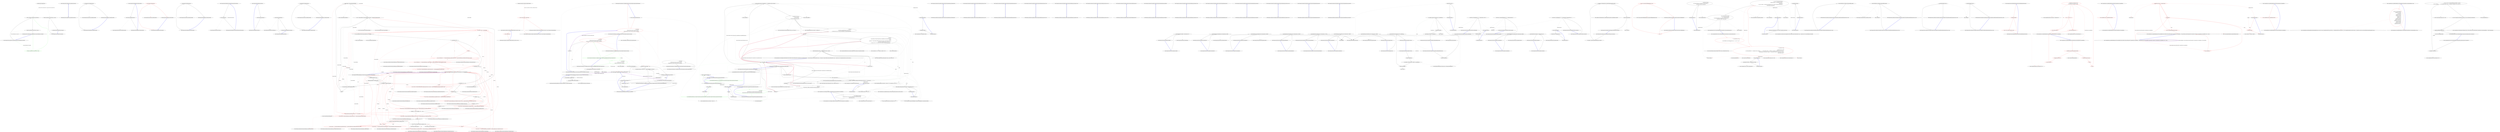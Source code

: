 digraph  {
n9 [label="Humanizer.Tests.AmbientCulture", span=""];
n0 [cluster="Humanizer.Tests.AmbientCulture.AmbientCulture(System.Globalization.CultureInfo)", label="Entry Humanizer.Tests.AmbientCulture.AmbientCulture(System.Globalization.CultureInfo)", span="10-10"];
n1 [cluster="Humanizer.Tests.AmbientCulture.AmbientCulture(System.Globalization.CultureInfo)", label="_culture = Thread.CurrentThread.CurrentUICulture", span="12-12"];
n2 [cluster="Humanizer.Tests.AmbientCulture.AmbientCulture(System.Globalization.CultureInfo)", label="Thread.CurrentThread.CurrentUICulture = culture", span="13-13"];
n3 [cluster="Humanizer.Tests.AmbientCulture.AmbientCulture(System.Globalization.CultureInfo)", label="Exit Humanizer.Tests.AmbientCulture.AmbientCulture(System.Globalization.CultureInfo)", span="10-10"];
n4 [cluster="Humanizer.Tests.AmbientCulture.AmbientCulture(string)", label="Entry Humanizer.Tests.AmbientCulture.AmbientCulture(string)", span="16-16"];
n5 [cluster="Humanizer.Tests.AmbientCulture.AmbientCulture(string)", label="Exit Humanizer.Tests.AmbientCulture.AmbientCulture(string)", span="16-16"];
n6 [cluster="Humanizer.Tests.AmbientCulture.Dispose()", label="Entry Humanizer.Tests.AmbientCulture.Dispose()", span="21-21"];
n7 [cluster="Humanizer.Tests.AmbientCulture.Dispose()", label="Thread.CurrentThread.CurrentUICulture = _culture", span="23-23"];
n8 [cluster="Humanizer.Tests.AmbientCulture.Dispose()", label="Exit Humanizer.Tests.AmbientCulture.Dispose()", span="21-21"];
d2 [cluster="Humanizer.Tests.AmbientCulture.AmbientCulture(System.Globalization.CultureInfo)", color=green, community=0, label="0: Thread.CurrentThread.CurrentUICulture = culture", span="13-13"];
m1_18 [cluster="Humanizer.Bytes.ByteSize.FromMegabytes(double)", file="Configurator.cs", label="Entry Humanizer.Bytes.ByteSize.FromMegabytes(double)", span="108-108"];
m1_11 [cluster="Humanizer.ByteSizeExtensions.Kilobytes(double)", file="Configurator.cs", label="Entry Humanizer.ByteSizeExtensions.Kilobytes(double)", span="45-45"];
m1_12 [cluster="Humanizer.ByteSizeExtensions.Kilobytes(double)", file="Configurator.cs", label="return ByteSize.FromKilobytes(input);", span="47-47"];
m1_13 [cluster="Humanizer.ByteSizeExtensions.Kilobytes(double)", file="Configurator.cs", label="Exit Humanizer.ByteSizeExtensions.Kilobytes(double)", span="45-45"];
m1_10 [cluster="Humanizer.Bytes.ByteSize.FromBytes(double)", file="Configurator.cs", label="Entry Humanizer.Bytes.ByteSize.FromBytes(double)", span="98-98"];
m1_26 [cluster="Humanizer.Bytes.ByteSize.FromTerabytes(double)", file="Configurator.cs", label="Entry Humanizer.Bytes.ByteSize.FromTerabytes(double)", span="118-118"];
m1_27 [cluster="Humanizer.ByteSizeExtensions.Humanize(Humanizer.Bytes.ByteSize)", file="Configurator.cs", label="Entry Humanizer.ByteSizeExtensions.Humanize(Humanizer.Bytes.ByteSize)", span="85-85"];
m1_28 [cluster="Humanizer.ByteSizeExtensions.Humanize(Humanizer.Bytes.ByteSize)", file="Configurator.cs", label="return input.ToString();", span="87-87"];
m1_29 [cluster="Humanizer.ByteSizeExtensions.Humanize(Humanizer.Bytes.ByteSize)", file="Configurator.cs", label="Exit Humanizer.ByteSizeExtensions.Humanize(Humanizer.Bytes.ByteSize)", span="85-85"];
m1_4 [cluster="Humanizer.ByteSizeExtensions.Bits(int)", file="Configurator.cs", label="Entry Humanizer.ByteSizeExtensions.Bits(int)", span="25-25"];
m1_5 [cluster="Humanizer.ByteSizeExtensions.Bits(int)", file="Configurator.cs", label="return ByteSize.FromBits(input);", span="27-27"];
m1_6 [cluster="Humanizer.ByteSizeExtensions.Bits(int)", file="Configurator.cs", label="Exit Humanizer.ByteSizeExtensions.Bits(int)", span="25-25"];
m1_3 [cluster="Humanizer.Bytes.ByteSize.FromBits(long)", file="Configurator.cs", label="Entry Humanizer.Bytes.ByteSize.FromBits(long)", span="93-93"];
m1_23 [cluster="Humanizer.ByteSizeExtensions.Terabytes(double)", file="Configurator.cs", label="Entry Humanizer.ByteSizeExtensions.Terabytes(double)", span="75-75"];
m1_24 [cluster="Humanizer.ByteSizeExtensions.Terabytes(double)", file="Configurator.cs", label="return ByteSize.FromTerabytes(input);", span="77-77"];
m1_25 [cluster="Humanizer.ByteSizeExtensions.Terabytes(double)", file="Configurator.cs", label="Exit Humanizer.ByteSizeExtensions.Terabytes(double)", span="75-75"];
m1_22 [cluster="Humanizer.Bytes.ByteSize.FromGigabytes(double)", file="Configurator.cs", label="Entry Humanizer.Bytes.ByteSize.FromGigabytes(double)", span="113-113"];
m1_19 [cluster="Humanizer.ByteSizeExtensions.Gigabytes(double)", file="Configurator.cs", label="Entry Humanizer.ByteSizeExtensions.Gigabytes(double)", span="65-65"];
m1_20 [cluster="Humanizer.ByteSizeExtensions.Gigabytes(double)", file="Configurator.cs", label="return ByteSize.FromGigabytes(input);", span="67-67"];
m1_21 [cluster="Humanizer.ByteSizeExtensions.Gigabytes(double)", file="Configurator.cs", label="Exit Humanizer.ByteSizeExtensions.Gigabytes(double)", span="65-65"];
m1_30 [cluster="Humanizer.Bytes.ByteSize.ToString()", file="Configurator.cs", label="Entry Humanizer.Bytes.ByteSize.ToString()", span="129-129"];
m1_14 [cluster="Humanizer.Bytes.ByteSize.FromKilobytes(double)", file="Configurator.cs", label="Entry Humanizer.Bytes.ByteSize.FromKilobytes(double)", span="103-103"];
m1_15 [cluster="Humanizer.ByteSizeExtensions.Megabytes(double)", file="Configurator.cs", label="Entry Humanizer.ByteSizeExtensions.Megabytes(double)", span="55-55"];
m1_16 [cluster="Humanizer.ByteSizeExtensions.Megabytes(double)", file="Configurator.cs", label="return ByteSize.FromMegabytes(input);", span="57-57"];
m1_17 [cluster="Humanizer.ByteSizeExtensions.Megabytes(double)", file="Configurator.cs", label="Exit Humanizer.ByteSizeExtensions.Megabytes(double)", span="55-55"];
m1_7 [cluster="Humanizer.ByteSizeExtensions.Bytes(double)", file="Configurator.cs", label="Entry Humanizer.ByteSizeExtensions.Bytes(double)", span="35-35"];
m1_8 [cluster="Humanizer.ByteSizeExtensions.Bytes(double)", color=red, community=0, file="Configurator.cs", label="1: return ByteSize.FromBytes(input);", span="37-37"];
m1_9 [cluster="Humanizer.ByteSizeExtensions.Bytes(double)", file="Configurator.cs", label="Exit Humanizer.ByteSizeExtensions.Bytes(double)", span="35-35"];
m1_0 [cluster="Humanizer.ByteSizeExtensions.Bits(long)", file="Configurator.cs", label="Entry Humanizer.ByteSizeExtensions.Bits(long)", span="15-15"];
m1_1 [cluster="Humanizer.ByteSizeExtensions.Bits(long)", file="Configurator.cs", label="return ByteSize.FromBits(input);", span="17-17"];
m1_2 [cluster="Humanizer.ByteSizeExtensions.Bits(long)", file="Configurator.cs", label="Exit Humanizer.ByteSizeExtensions.Bits(long)", span="15-15"];
m2_41 [cluster="System.DateTime.ToLocalTime()", file="DateHumanizeExtensions.cs", label="Entry System.DateTime.ToLocalTime()", span="0-0"];
m2_55 [cluster="Humanizer.Localisation.IFormatter.DateHumanize_SingleHourFromNow()", file="DateHumanizeExtensions.cs", label="Entry Humanizer.Localisation.IFormatter.DateHumanize_SingleHourFromNow()", span="28-28"];
m2_43 [cluster="System.TimeSpan.FromMilliseconds(double)", file="DateHumanizeExtensions.cs", label="Entry System.TimeSpan.FromMilliseconds(double)", span="0-0"];
m2_67 [cluster="System.Convert.ToInt32(double)", file="DateHumanizeExtensions.cs", label="Entry System.Convert.ToInt32(double)", span="0-0"];
m2_44 [cluster="Humanizer.Localisation.IFormatter.DateHumanize_Now()", file="DateHumanizeExtensions.cs", label="Entry Humanizer.Localisation.IFormatter.DateHumanize_Now()", span="29-29"];
m2_69 [cluster="Humanizer.Localisation.IFormatter.DateHumanize_MultipleMonthsAgo(int)", file="DateHumanizeExtensions.cs", label="Entry Humanizer.Localisation.IFormatter.DateHumanize_MultipleMonthsAgo(int)", span="12-12"];
m2_47 [cluster="Humanizer.Localisation.IFormatter.DateHumanize_SingleSecondFromNow()", file="DateHumanizeExtensions.cs", label="Entry Humanizer.Localisation.IFormatter.DateHumanize_SingleSecondFromNow()", span="31-31"];
m2_59 [cluster="Humanizer.Localisation.IFormatter.DateHumanize_SingleDayFromNow()", file="DateHumanizeExtensions.cs", label="Entry Humanizer.Localisation.IFormatter.DateHumanize_SingleDayFromNow()", span="33-33"];
m2_46 [cluster="System.Math.Abs(long)", file="DateHumanizeExtensions.cs", label="Entry System.Math.Abs(long)", span="0-0"];
m2_62 [cluster="Humanizer.Localisation.IFormatter.DateHumanize_MultipleDaysAgo(int)", file="DateHumanizeExtensions.cs", label="Entry Humanizer.Localisation.IFormatter.DateHumanize_MultipleDaysAgo(int)", span="9-9"];
m2_66 [cluster="System.Math.Floor(double)", file="DateHumanizeExtensions.cs", label="Entry System.Math.Floor(double)", span="0-0"];
m2_60 [cluster="Humanizer.Localisation.IFormatter.DateHumanize_SingleDayAgo()", file="DateHumanizeExtensions.cs", label="Entry Humanizer.Localisation.IFormatter.DateHumanize_SingleDayAgo()", span="20-20"];
m2_61 [cluster="Humanizer.Localisation.IFormatter.DateHumanize_MultipleDaysFromNow(int)", file="DateHumanizeExtensions.cs", label="Entry Humanizer.Localisation.IFormatter.DateHumanize_MultipleDaysFromNow(int)", span="21-21"];
m2_68 [cluster="Humanizer.Localisation.IFormatter.DateHumanize_MultipleMonthsFromNow(int)", file="DateHumanizeExtensions.cs", label="Entry Humanizer.Localisation.IFormatter.DateHumanize_MultipleMonthsFromNow(int)", span="24-24"];
m2_63 [cluster="System.DateTime.AddMonths(int)", file="DateHumanizeExtensions.cs", label="Entry System.DateTime.AddMonths(int)", span="0-0"];
m2_50 [cluster="Humanizer.Localisation.IFormatter.DateHumanize_MultipleSecondsAgo(int)", file="DateHumanizeExtensions.cs", label="Entry Humanizer.Localisation.IFormatter.DateHumanize_MultipleSecondsAgo(int)", span="13-13"];
m2_51 [cluster="Humanizer.Localisation.IFormatter.DateHumanize_SingleMinuteFromNow()", file="DateHumanizeExtensions.cs", label="Entry Humanizer.Localisation.IFormatter.DateHumanize_SingleMinuteFromNow()", span="27-27"];
m2_58 [cluster="Humanizer.Localisation.IFormatter.DateHumanize_MultipleHoursAgo(int)", file="DateHumanizeExtensions.cs", label="Entry Humanizer.Localisation.IFormatter.DateHumanize_MultipleHoursAgo(int)", span="10-10"];
m2_72 [cluster="Humanizer.Localisation.IFormatter.DateHumanize_SingleYearAgo()", file="DateHumanizeExtensions.cs", label="Entry Humanizer.Localisation.IFormatter.DateHumanize_SingleYearAgo()", span="19-19"];
m2_64 [cluster="Humanizer.Localisation.IFormatter.DateHumanize_SingleMonthFromNow()", file="DateHumanizeExtensions.cs", label="Entry Humanizer.Localisation.IFormatter.DateHumanize_SingleMonthFromNow()", span="30-30"];
m2_48 [cluster="Humanizer.Localisation.IFormatter.DateHumanize_MultipleSecondsFromNow(int)", file="DateHumanizeExtensions.cs", label="Entry Humanizer.Localisation.IFormatter.DateHumanize_MultipleSecondsFromNow(int)", span="25-25"];
m2_45 [cluster="System.TimeSpan.TimeSpan(long)", file="DateHumanizeExtensions.cs", label="Entry System.TimeSpan.TimeSpan(long)", span="0-0"];
m2_49 [cluster="Humanizer.Localisation.IFormatter.DateHumanize_SingleSecondAgo()", file="DateHumanizeExtensions.cs", label="Entry Humanizer.Localisation.IFormatter.DateHumanize_SingleSecondAgo()", span="18-18"];
m2_52 [cluster="Humanizer.Localisation.IFormatter.DateHumanize_SingleMinuteAgo()", file="DateHumanizeExtensions.cs", label="Entry Humanizer.Localisation.IFormatter.DateHumanize_SingleMinuteAgo()", span="15-15"];
m2_65 [cluster="Humanizer.Localisation.IFormatter.DateHumanize_SingleMonthAgo()", file="DateHumanizeExtensions.cs", label="Entry Humanizer.Localisation.IFormatter.DateHumanize_SingleMonthAgo()", span="17-17"];
m2_70 [cluster="Humanizer.Localisation.IFormatter.DateHumanize_SingleYearFromNow()", file="DateHumanizeExtensions.cs", label="Entry Humanizer.Localisation.IFormatter.DateHumanize_SingleYearFromNow()", span="32-32"];
m2_54 [cluster="Humanizer.Localisation.IFormatter.DateHumanize_MultipleMinutesAgo(int)", file="DateHumanizeExtensions.cs", label="Entry Humanizer.Localisation.IFormatter.DateHumanize_MultipleMinutesAgo(int)", span="11-11"];
m2_73 [cluster="Humanizer.Localisation.IFormatter.DateHumanize_MultipleYearsAgo(int)", file="DateHumanizeExtensions.cs", label="Entry Humanizer.Localisation.IFormatter.DateHumanize_MultipleYearsAgo(int)", span="14-14"];
m2_42 [cluster="System.DateTime.Subtract(System.DateTime)", file="DateHumanizeExtensions.cs", label="Entry System.DateTime.Subtract(System.DateTime)", span="0-0"];
m2_56 [cluster="Humanizer.Localisation.IFormatter.DateHumanize_SingleHourAgo()", file="DateHumanizeExtensions.cs", label="Entry Humanizer.Localisation.IFormatter.DateHumanize_SingleHourAgo()", span="16-16"];
m2_53 [cluster="Humanizer.Localisation.IFormatter.DateHumanize_MultipleMinutesFromNow(int)", file="DateHumanizeExtensions.cs", label="Entry Humanizer.Localisation.IFormatter.DateHumanize_MultipleMinutesFromNow(int)", span="23-23"];
m2_57 [cluster="Humanizer.Localisation.IFormatter.DateHumanize_MultipleHoursFromNow(int)", file="DateHumanizeExtensions.cs", label="Entry Humanizer.Localisation.IFormatter.DateHumanize_MultipleHoursFromNow(int)", span="22-22"];
m2_71 [cluster="Humanizer.Localisation.IFormatter.DateHumanize_MultipleYearsFromNow(int)", file="DateHumanizeExtensions.cs", label="Entry Humanizer.Localisation.IFormatter.DateHumanize_MultipleYearsFromNow(int)", span="26-26"];
m2_0 [cluster="Humanizer.DateHumanizeExtensions.Humanize(System.DateTime, bool, System.DateTime?)", file="DateHumanizeExtensions.cs", label="Entry Humanizer.DateHumanizeExtensions.Humanize(System.DateTime, bool, System.DateTime?)", span="18-18"];
m2_1 [cluster="Humanizer.DateHumanizeExtensions.Humanize(System.DateTime, bool, System.DateTime?)", file="DateHumanizeExtensions.cs", label="dateToCompareAgainst == null", span="20-20"];
m2_4 [cluster="Humanizer.DateHumanizeExtensions.Humanize(System.DateTime, bool, System.DateTime?)", file="DateHumanizeExtensions.cs", label="var comparisonBase = dateToCompareAgainst.Value", span="24-24"];
m2_5 [cluster="Humanizer.DateHumanizeExtensions.Humanize(System.DateTime, bool, System.DateTime?)", file="DateHumanizeExtensions.cs", label="!utcDate", span="26-26"];
m2_7 [cluster="Humanizer.DateHumanizeExtensions.Humanize(System.DateTime, bool, System.DateTime?)", file="DateHumanizeExtensions.cs", label="input <= comparisonBase && comparisonBase.Subtract(input) < TimeSpan.FromMilliseconds(500)", span="29-29"];
m2_9 [cluster="Humanizer.DateHumanizeExtensions.Humanize(System.DateTime, bool, System.DateTime?)", color=red, community=0, file="DateHumanizeExtensions.cs", label="1: var isFuture = input > comparisonBase", span="32-32"];
m2_10 [cluster="Humanizer.DateHumanizeExtensions.Humanize(System.DateTime, bool, System.DateTime?)", file="DateHumanizeExtensions.cs", label="var ts = new TimeSpan(Math.Abs(comparisonBase.Ticks - input.Ticks))", span="33-33"];
m2_28 [cluster="Humanizer.DateHumanizeExtensions.Humanize(System.DateTime, bool, System.DateTime?)", color=red, community=0, file="DateHumanizeExtensions.cs", label="0: comparisonBase.Date.AddMonths(isFuture ? 1 : -1) == input.Date", span="63-63"];
m2_2 [cluster="Humanizer.DateHumanizeExtensions.Humanize(System.DateTime, bool, System.DateTime?)", file="DateHumanizeExtensions.cs", label="dateToCompareAgainst = DateTime.UtcNow", span="21-21"];
m2_3 [cluster="Humanizer.DateHumanizeExtensions.Humanize(System.DateTime, bool, System.DateTime?)", file="DateHumanizeExtensions.cs", label="var formatter = Configurator.Formatter", span="23-23"];
m2_8 [cluster="Humanizer.DateHumanizeExtensions.Humanize(System.DateTime, bool, System.DateTime?)", file="DateHumanizeExtensions.cs", label="return formatter.DateHumanize_Now();", span="30-30"];
m2_13 [cluster="Humanizer.DateHumanizeExtensions.Humanize(System.DateTime, bool, System.DateTime?)", color=red, community=0, file="DateHumanizeExtensions.cs", label="1: return ts.TotalSeconds <= 1 ? formatter.DateHumanize_SingleSecondFromNow() : formatter.DateHumanize_MultipleSecondsFromNow(ts.Seconds);", span="38-38"];
m2_14 [cluster="Humanizer.DateHumanizeExtensions.Humanize(System.DateTime, bool, System.DateTime?)", color=red, community=0, file="DateHumanizeExtensions.cs", label="1: return ts.TotalSeconds <= 1 ? formatter.DateHumanize_SingleSecondAgo() : formatter.DateHumanize_MultipleSecondsAgo(ts.Seconds);", span="40-40"];
m2_16 [cluster="Humanizer.DateHumanizeExtensions.Humanize(System.DateTime, bool, System.DateTime?)", color=red, community=0, file="DateHumanizeExtensions.cs", label="0: return isFuture ? formatter.DateHumanize_SingleMinuteFromNow() : formatter.DateHumanize_SingleMinuteAgo();", span="44-44"];
m2_18 [cluster="Humanizer.DateHumanizeExtensions.Humanize(System.DateTime, bool, System.DateTime?)", color=red, community=0, file="DateHumanizeExtensions.cs", label="0: return isFuture ? formatter.DateHumanize_MultipleMinutesFromNow(ts.Minutes) : formatter.DateHumanize_MultipleMinutesAgo(ts.Minutes);", span="47-47"];
m2_20 [cluster="Humanizer.DateHumanizeExtensions.Humanize(System.DateTime, bool, System.DateTime?)", color=red, community=0, file="DateHumanizeExtensions.cs", label="0: return isFuture ? formatter.DateHumanize_SingleHourFromNow() : formatter.DateHumanize_SingleHourAgo();", span="50-50"];
m2_22 [cluster="Humanizer.DateHumanizeExtensions.Humanize(System.DateTime, bool, System.DateTime?)", color=red, community=0, file="DateHumanizeExtensions.cs", label="0: return isFuture ? formatter.DateHumanize_MultipleHoursFromNow(ts.Hours) : formatter.DateHumanize_MultipleHoursAgo(ts.Hours);", span="53-53"];
m2_24 [cluster="Humanizer.DateHumanizeExtensions.Humanize(System.DateTime, bool, System.DateTime?)", color=red, community=0, file="DateHumanizeExtensions.cs", label="0: return isFuture ? formatter.DateHumanize_SingleDayFromNow() : formatter.DateHumanize_SingleDayAgo();", span="56-56"];
m2_26 [cluster="Humanizer.DateHumanizeExtensions.Humanize(System.DateTime, bool, System.DateTime?)", color=red, community=0, file="DateHumanizeExtensions.cs", label="0: return isFuture ? formatter.DateHumanize_MultipleDaysFromNow(ts.Days) : formatter.DateHumanize_MultipleDaysAgo(ts.Days);", span="59-59"];
m2_29 [cluster="Humanizer.DateHumanizeExtensions.Humanize(System.DateTime, bool, System.DateTime?)", color=red, community=0, file="DateHumanizeExtensions.cs", label="0: return isFuture ? formatter.DateHumanize_SingleMonthFromNow() : formatter.DateHumanize_SingleMonthAgo();", span="64-64"];
m2_30 [cluster="Humanizer.DateHumanizeExtensions.Humanize(System.DateTime, bool, System.DateTime?)", color=red, community=0, file="DateHumanizeExtensions.cs", label="0: return isFuture ? formatter.DateHumanize_MultipleDaysFromNow(ts.Days) : formatter.DateHumanize_MultipleDaysAgo(ts.Days);", span="66-66"];
m2_34 [cluster="Humanizer.DateHumanizeExtensions.Humanize(System.DateTime, bool, System.DateTime?)", color=red, community=0, file="DateHumanizeExtensions.cs", label="0: return months <= 1 ? formatter.DateHumanize_SingleMonthFromNow() : formatter.DateHumanize_MultipleMonthsFromNow(months);", span="74-74"];
m2_35 [cluster="Humanizer.DateHumanizeExtensions.Humanize(System.DateTime, bool, System.DateTime?)", color=red, community=0, file="DateHumanizeExtensions.cs", label="0: return months <= 1 ? formatter.DateHumanize_SingleMonthAgo() : formatter.DateHumanize_MultipleMonthsAgo(months);", span="76-76"];
m2_38 [cluster="Humanizer.DateHumanizeExtensions.Humanize(System.DateTime, bool, System.DateTime?)", color=red, community=0, file="DateHumanizeExtensions.cs", label="0: return years <= 1 ? formatter.DateHumanize_SingleYearFromNow() : formatter.DateHumanize_MultipleYearsFromNow(years);", span="82-82"];
m2_39 [cluster="Humanizer.DateHumanizeExtensions.Humanize(System.DateTime, bool, System.DateTime?)", color=red, community=0, file="DateHumanizeExtensions.cs", label="0: return years <= 1 ? formatter.DateHumanize_SingleYearAgo() : formatter.DateHumanize_MultipleYearsAgo(years);", span="84-84"];
m2_6 [cluster="Humanizer.DateHumanizeExtensions.Humanize(System.DateTime, bool, System.DateTime?)", file="DateHumanizeExtensions.cs", label="comparisonBase = comparisonBase.ToLocalTime()", span="27-27"];
m2_12 [cluster="Humanizer.DateHumanizeExtensions.Humanize(System.DateTime, bool, System.DateTime?)", color=red, community=0, file="DateHumanizeExtensions.cs", label="1: isFuture", span="37-37"];
m2_33 [cluster="Humanizer.DateHumanizeExtensions.Humanize(System.DateTime, bool, System.DateTime?)", color=red, community=0, file="DateHumanizeExtensions.cs", label="1: isFuture", span="73-73"];
m2_37 [cluster="Humanizer.DateHumanizeExtensions.Humanize(System.DateTime, bool, System.DateTime?)", color=red, community=0, file="DateHumanizeExtensions.cs", label="1: isFuture", span="81-81"];
m2_11 [cluster="Humanizer.DateHumanizeExtensions.Humanize(System.DateTime, bool, System.DateTime?)", file="DateHumanizeExtensions.cs", label="ts.TotalSeconds < 60", span="35-35"];
m2_15 [cluster="Humanizer.DateHumanizeExtensions.Humanize(System.DateTime, bool, System.DateTime?)", file="DateHumanizeExtensions.cs", label="ts.TotalSeconds < 120", span="43-43"];
m2_17 [cluster="Humanizer.DateHumanizeExtensions.Humanize(System.DateTime, bool, System.DateTime?)", file="DateHumanizeExtensions.cs", label="ts.TotalMinutes < 45", span="46-46"];
m2_19 [cluster="Humanizer.DateHumanizeExtensions.Humanize(System.DateTime, bool, System.DateTime?)", file="DateHumanizeExtensions.cs", label="ts.TotalMinutes < 90", span="49-49"];
m2_21 [cluster="Humanizer.DateHumanizeExtensions.Humanize(System.DateTime, bool, System.DateTime?)", file="DateHumanizeExtensions.cs", label="ts.TotalHours < 24", span="52-52"];
m2_23 [cluster="Humanizer.DateHumanizeExtensions.Humanize(System.DateTime, bool, System.DateTime?)", file="DateHumanizeExtensions.cs", label="ts.TotalHours < 48", span="55-55"];
m2_25 [cluster="Humanizer.DateHumanizeExtensions.Humanize(System.DateTime, bool, System.DateTime?)", file="DateHumanizeExtensions.cs", label="ts.TotalDays < 28", span="58-58"];
m2_27 [cluster="Humanizer.DateHumanizeExtensions.Humanize(System.DateTime, bool, System.DateTime?)", file="DateHumanizeExtensions.cs", label="ts.TotalDays >= 28 && ts.TotalDays < 30", span="61-61"];
m2_31 [cluster="Humanizer.DateHumanizeExtensions.Humanize(System.DateTime, bool, System.DateTime?)", file="DateHumanizeExtensions.cs", label="ts.TotalDays < 345", span="69-69"];
m2_32 [cluster="Humanizer.DateHumanizeExtensions.Humanize(System.DateTime, bool, System.DateTime?)", file="DateHumanizeExtensions.cs", label="int months = Convert.ToInt32(Math.Floor(ts.TotalDays / 29.5))", span="71-71"];
m2_36 [cluster="Humanizer.DateHumanizeExtensions.Humanize(System.DateTime, bool, System.DateTime?)", file="DateHumanizeExtensions.cs", label="int years = Convert.ToInt32(Math.Floor(ts.TotalDays / 365))", span="79-79"];
m2_40 [cluster="Humanizer.DateHumanizeExtensions.Humanize(System.DateTime, bool, System.DateTime?)", file="DateHumanizeExtensions.cs", label="Exit Humanizer.DateHumanizeExtensions.Humanize(System.DateTime, bool, System.DateTime?)", span="18-18"];
m4_3 [cluster="Humanizer.Localisation.Ordinalizers.DefaultOrdinalizer.Convert(int, string)", file="DefaultFormatter.cs", label="Entry Humanizer.Localisation.Ordinalizers.DefaultOrdinalizer.Convert(int, string)", span="9-9"];
m4_4 [cluster="Humanizer.Localisation.Ordinalizers.DefaultOrdinalizer.Convert(int, string)", color=red, community=0, file="DefaultFormatter.cs", label="1: return numberString;", span="11-11"];
m4_5 [cluster="Humanizer.Localisation.Ordinalizers.DefaultOrdinalizer.Convert(int, string)", file="DefaultFormatter.cs", label="Exit Humanizer.Localisation.Ordinalizers.DefaultOrdinalizer.Convert(int, string)", span="9-9"];
m4_0 [cluster="Humanizer.Localisation.Ordinalizers.DefaultOrdinalizer.Convert(int, string, Humanizer.GrammaticalGender)", file="DefaultFormatter.cs", label="Entry Humanizer.Localisation.Ordinalizers.DefaultOrdinalizer.Convert(int, string, Humanizer.GrammaticalGender)", span="4-4"];
m4_1 [cluster="Humanizer.Localisation.Ordinalizers.DefaultOrdinalizer.Convert(int, string, Humanizer.GrammaticalGender)", color=red, community=0, file="DefaultFormatter.cs", label="1: return Convert(number, numberString);", span="6-6"];
m4_2 [cluster="Humanizer.Localisation.Ordinalizers.DefaultOrdinalizer.Convert(int, string, Humanizer.GrammaticalGender)", file="DefaultFormatter.cs", label="Exit Humanizer.Localisation.Ordinalizers.DefaultOrdinalizer.Convert(int, string, Humanizer.GrammaticalGender)", span="4-4"];
m4_6 [file="DefaultFormatter.cs", label="Humanizer.Localisation.Ordinalizers.DefaultOrdinalizer", span=""];
m6_16 [cluster="Humanizer.Tests.Extensions.StringExtensionsTests.UnderscoredInputStringIsTurnedIntoSentence()", file="EnumHumanizeExtensions.cs", label="Exit Humanizer.Tests.Extensions.StringExtensionsTests.UnderscoredInputStringIsTurnedIntoSentence()", span="36-36"];
m6_3 [cluster="Humanizer.EnumHumanizeExtensions.Humanize(System.Enum)", file="EnumHumanizeExtensions.cs", label="Entry Humanizer.EnumHumanizeExtensions.Humanize(System.Enum)", span="15-15"];
m6_0 [cluster="Humanizer.Tests.Extensions.StringExtensionsTests.PascalCaseInputStringIsTurnedIntoSentence()", file="EnumHumanizeExtensions.cs", label="Entry Humanizer.Tests.Extensions.StringExtensionsTests.PascalCaseInputStringIsTurnedIntoSentence()", span="8-8"];
m6_1 [cluster="Humanizer.Tests.Extensions.StringExtensionsTests.PascalCaseInputStringIsTurnedIntoSentence()", file="EnumHumanizeExtensions.cs", label="Assert.Equal(\r\n                ''Pascal case input string is turned into sentence'',\r\n                ''PascalCaseInputStringIsTurnedIntoSentence''.Humanize())", span="10-12"];
m6_2 [cluster="Humanizer.Tests.Extensions.StringExtensionsTests.PascalCaseInputStringIsTurnedIntoSentence()", file="EnumHumanizeExtensions.cs", label="Exit Humanizer.Tests.Extensions.StringExtensionsTests.PascalCaseInputStringIsTurnedIntoSentence()", span="8-8"];
m6_15 [cluster="Humanizer.Tests.Extensions.StringExtensionsTests.UnderscoredInputStringIsTurnedIntoSentence()", color=red, community=0, file="EnumHumanizeExtensions.cs", label="1: Assert.Equal(\r\n                ''Underscored input string is turned into sentence'',\r\n                ''Underscored_input_string_is_turned_into_sentence''.Humanize())", span="38-40"];
m6_20 [cluster="Humanizer.Tests.Extensions.StringExtensionsTests.OneLetterWordInTheBeginningOfStringIsTurnedIntoAWord()", color=green, community=0, file="EnumHumanizeExtensions.cs", label="1: Entry Humanizer.Tests.Extensions.StringExtensionsTests.OneLetterWordInTheBeginningOfStringIsTurnedIntoAWord()", span="52-52"];
m6_19 [cluster="Humanizer.Tests.Extensions.StringExtensionsTests.UnderscoredInputStringPreservesCasing()", file="EnumHumanizeExtensions.cs", label="Exit Humanizer.Tests.Extensions.StringExtensionsTests.UnderscoredInputStringPreservesCasing()", span="44-44"];
m6_21 [cluster="Humanizer.Tests.Extensions.StringExtensionsTests.OneLetterWordInTheBeginningOfStringIsTurnedIntoAWord()", color=green, community=0, file="EnumHumanizeExtensions.cs", label="1: Assert.Equal(\r\n                ''X is first word in the sentence'',\r\n                ''XIsFirstWordInTheSentence''.Humanize())", span="54-56"];
m6_18 [cluster="Humanizer.Tests.Extensions.StringExtensionsTests.UnderscoredInputStringPreservesCasing()", color=red, community=0, file="EnumHumanizeExtensions.cs", label="1: Assert.Equal(\r\n                ''Underscored input String is turned INTO sentence'',\r\n                ''Underscored_input_String_is_turned_INTO_sentence''.Humanize())", span="46-48"];
m6_22 [cluster="Humanizer.Tests.Extensions.StringExtensionsTests.OneLetterWordInTheBeginningOfStringIsTurnedIntoAWord()", file="EnumHumanizeExtensions.cs", label="Exit Humanizer.Tests.Extensions.StringExtensionsTests.OneLetterWordInTheBeginningOfStringIsTurnedIntoAWord()", span="52-52"];
m6_23 [cluster="Humanizer.EnumHumanizeExtensions.GetCustomDescription(System.Reflection.MemberInfo)", file="EnumHumanizeExtensions.cs", label="return descriptionProperty.GetValue(attr, null).ToString();", span="45-45"];
m6_17 [cluster="Humanizer.Tests.Extensions.StringExtensionsTests.UnderscoredInputStringPreservesCasing()", file="EnumHumanizeExtensions.cs", label="Entry Humanizer.Tests.Extensions.StringExtensionsTests.UnderscoredInputStringPreservesCasing()", span="44-44"];
m6_24 [cluster="Humanizer.EnumHumanizeExtensions.GetCustomDescription(System.Reflection.MemberInfo)", file="EnumHumanizeExtensions.cs", label="return null;", span="50-50"];
m6_25 [cluster="Humanizer.EnumHumanizeExtensions.GetCustomDescription(System.Reflection.MemberInfo)", file="EnumHumanizeExtensions.cs", label="Exit Humanizer.EnumHumanizeExtensions.GetCustomDescription(System.Reflection.MemberInfo)", span="32-32"];
m6_8 [cluster="Humanizer.EnumHumanizeExtensions.Humanize(System.Enum)", file="EnumHumanizeExtensions.cs", label="customDescription != null", span="24-24"];
m6_9 [cluster="Humanizer.EnumHumanizeExtensions.Humanize(System.Enum)", file="EnumHumanizeExtensions.cs", label="return customDescription;", span="25-25"];
m6_10 [cluster="Humanizer.EnumHumanizeExtensions.Humanize(System.Enum)", file="EnumHumanizeExtensions.cs", label="return input.ToString().Humanize();", span="28-28"];
m6_4 [cluster="Humanizer.EnumHumanizeExtensions.Humanize(System.Enum)", file="EnumHumanizeExtensions.cs", label="Type type = input.GetType()", span="17-17"];
m6_12 [cluster="Humanizer.Tests.Extensions.StringExtensionsTests.WhenInputStringEndWithANumber_ThenNumberIsDealtWithLikeAWord()", file="EnumHumanizeExtensions.cs", label="Assert.Equal(''Number is at the end 100'', ''NumberIsAtTheEnd100''.Humanize())", span="32-32"];
m6_26 [cluster="System.Reflection.MemberInfo.GetCustomAttributes(bool)", file="EnumHumanizeExtensions.cs", label="Entry System.Reflection.MemberInfo.GetCustomAttributes(bool)", span="0-0"];
m6_35 [cluster="string.ApplyCase(Humanizer.LetterCasing)", file="EnumHumanizeExtensions.cs", label="Entry string.ApplyCase(Humanizer.LetterCasing)", span="15-15"];
m6_13 [cluster="Humanizer.Tests.Extensions.StringExtensionsTests.WhenInputStringEndWithANumber_ThenNumberIsDealtWithLikeAWord()", file="EnumHumanizeExtensions.cs", label="Exit Humanizer.Tests.Extensions.StringExtensionsTests.WhenInputStringEndWithANumber_ThenNumberIsDealtWithLikeAWord()", span="30-30"];
m6_14 [cluster="System.Type.GetMember(string)", file="EnumHumanizeExtensions.cs", label="Entry System.Type.GetMember(string)", span="0-0"];
m6_31 [cluster="Humanizer.EnumHumanizeExtensions.Humanize(System.Enum, Humanizer.LetterCasing)", file="EnumHumanizeExtensions.cs", label="Entry Humanizer.EnumHumanizeExtensions.Humanize(System.Enum, Humanizer.LetterCasing)", span="59-59"];
m6_32 [cluster="Humanizer.EnumHumanizeExtensions.Humanize(System.Enum, Humanizer.LetterCasing)", file="EnumHumanizeExtensions.cs", label="var humanizedEnum = Humanize(input)", span="61-61"];
m6_33 [cluster="Humanizer.EnumHumanizeExtensions.Humanize(System.Enum, Humanizer.LetterCasing)", file="EnumHumanizeExtensions.cs", label="return humanizedEnum.ApplyCase(casing);", span="63-63"];
m6_34 [cluster="Humanizer.EnumHumanizeExtensions.Humanize(System.Enum, Humanizer.LetterCasing)", file="EnumHumanizeExtensions.cs", label="Exit Humanizer.EnumHumanizeExtensions.Humanize(System.Enum, Humanizer.LetterCasing)", span="59-59"];
m6_30 [cluster="Unk.ToString", file="EnumHumanizeExtensions.cs", label="Entry Unk.ToString", span=""];
m6_5 [cluster="Humanizer.EnumHumanizeExtensions.Humanize(System.Enum)", file="EnumHumanizeExtensions.cs", label="var memInfo = type.GetMember(input.ToString())", span="18-18"];
m6_6 [cluster="Humanizer.EnumHumanizeExtensions.Humanize(System.Enum)", file="EnumHumanizeExtensions.cs", label="memInfo.Length > 0", span="20-20"];
m6_7 [cluster="Humanizer.EnumHumanizeExtensions.Humanize(System.Enum)", file="EnumHumanizeExtensions.cs", label="var customDescription = GetCustomDescription(memInfo[0])", span="22-22"];
m6_11 [cluster="Humanizer.EnumHumanizeExtensions.Humanize(System.Enum)", file="EnumHumanizeExtensions.cs", label="Exit Humanizer.EnumHumanizeExtensions.Humanize(System.Enum)", span="15-15"];
m6_28 [cluster="Unk.FirstOrDefault", file="EnumHumanizeExtensions.cs", label="Entry Unk.FirstOrDefault", span=""];
m6_29 [cluster="Unk.GetValue", file="EnumHumanizeExtensions.cs", label="Entry Unk.GetValue", span=""];
m6_27 [cluster="System.Type.GetProperties()", file="EnumHumanizeExtensions.cs", label="Entry System.Type.GetProperties()", span="0-0"];
m7_42 [cluster="Unk.ToMaybe", file="EnumHumanizeTests.cs", label="Entry Unk.ToMaybe", span=""];
m7_4 [cluster="Unk.Equal", file="EnumHumanizeTests.cs", label="Entry Unk.Equal", span=""];
m7_17 [cluster="Humanizer.Tests.EnumHumanizeTests.AllCapitalMembersAreReturnedAsIs()", file="EnumHumanizeTests.cs", label="Exit Humanizer.Tests.EnumHumanizeTests.AllCapitalMembersAreReturnedAsIs()", span="35-35"];
m7_18 [cluster="System.Enum.ToString()", file="EnumHumanizeTests.cs", label="Entry System.Enum.ToString()", span="0-0"];
m7_22 [cluster="CommandLine.Core.ValueMapper.MapValuesImpl(System.Collections.Generic.IEnumerable<CommandLine.Core.SpecificationProperty>, System.Collections.Generic.IEnumerable<string>, System.Func<System.Collections.Generic.IEnumerable<string>, System.Type, bool, CommandLine.Infrastructure.Maybe<object>>)", file="EnumHumanizeTests.cs", label="yield return\r\n                    Tuple.Create(pt, MakeErrorInCaseOfMinConstraint(pt.Specification));", span="38-39"];
m7_23 [cluster="CommandLine.Core.ValueMapper.MapValuesImpl(System.Collections.Generic.IEnumerable<CommandLine.Core.SpecificationProperty>, System.Collections.Generic.IEnumerable<string>, System.Func<System.Collections.Generic.IEnumerable<string>, System.Type, bool, CommandLine.Infrastructure.Maybe<object>>)", file="EnumHumanizeTests.cs", label="yield break;", span="40-40"];
m7_26 [cluster="CommandLine.Core.ValueMapper.MapValuesImpl(System.Collections.Generic.IEnumerable<CommandLine.Core.SpecificationProperty>, System.Collections.Generic.IEnumerable<string>, System.Func<System.Collections.Generic.IEnumerable<string>, System.Type, bool, CommandLine.Infrastructure.Maybe<object>>)", file="EnumHumanizeTests.cs", label="yield return\r\n                    Tuple.Create<SpecificationProperty, Maybe<Error>>(\r\n                        pt, Maybe.Just<Error>(new SequenceOutOfRangeError(NameInfo.EmptyName)));", span="48-50"];
m7_27 [cluster="CommandLine.Core.ValueMapper.MapValuesImpl(System.Collections.Generic.IEnumerable<CommandLine.Core.SpecificationProperty>, System.Collections.Generic.IEnumerable<string>, System.Func<System.Collections.Generic.IEnumerable<string>, System.Type, bool, CommandLine.Infrastructure.Maybe<object>>)", file="EnumHumanizeTests.cs", label="yield break;", span="51-51"];
m7_28 [cluster="CommandLine.Core.ValueMapper.MapValuesImpl(System.Collections.Generic.IEnumerable<CommandLine.Core.SpecificationProperty>, System.Collections.Generic.IEnumerable<string>, System.Func<System.Collections.Generic.IEnumerable<string>, System.Type, bool, CommandLine.Infrastructure.Maybe<object>>)", file="EnumHumanizeTests.cs", label="yield return\r\n                converter(taken, pt.Property.PropertyType, pt.Specification.ConversionType.IsScalar())\r\n                    .Return(\r\n                        converted => Tuple.Create(pt.WithValue(Maybe.Just(converted)), Maybe.Nothing<Error>()),\r\n                        Tuple.Create<SpecificationProperty, Maybe<Error>>(\r\n                            pt, Maybe.Just<Error>(new BadFormatConversionError(NameInfo.EmptyName))));", span="54-59"];
m7_30 [cluster="CommandLine.Core.ValueMapper.MapValuesImpl(System.Collections.Generic.IEnumerable<CommandLine.Core.SpecificationProperty>, System.Collections.Generic.IEnumerable<string>, System.Func<System.Collections.Generic.IEnumerable<string>, System.Type, bool, CommandLine.Infrastructure.Maybe<object>>)", file="EnumHumanizeTests.cs", label="yield return value;", span="63-63"];
m7_19 [cluster="CommandLine.Core.ValueMapper.MapValuesImpl(System.Collections.Generic.IEnumerable<CommandLine.Core.SpecificationProperty>, System.Collections.Generic.IEnumerable<string>, System.Func<System.Collections.Generic.IEnumerable<string>, System.Type, bool, CommandLine.Infrastructure.Maybe<object>>)", file="EnumHumanizeTests.cs", label="var pt = specProps.First()", span="34-34"];
m7_20 [cluster="CommandLine.Core.ValueMapper.MapValuesImpl(System.Collections.Generic.IEnumerable<CommandLine.Core.SpecificationProperty>, System.Collections.Generic.IEnumerable<string>, System.Func<System.Collections.Generic.IEnumerable<string>, System.Type, bool, CommandLine.Infrastructure.Maybe<object>>)", file="EnumHumanizeTests.cs", label="var taken = values.Take(pt.Specification.GetMaxValueCount().Return(n => n, values.Count()))", span="35-35"];
m7_24 [cluster="CommandLine.Core.ValueMapper.MapValuesImpl(System.Collections.Generic.IEnumerable<CommandLine.Core.SpecificationProperty>, System.Collections.Generic.IEnumerable<string>, System.Func<System.Collections.Generic.IEnumerable<string>, System.Type, bool, CommandLine.Infrastructure.Maybe<object>>)", file="EnumHumanizeTests.cs", label="var next = specProps.Skip(1).FirstOrDefault(s => s.Specification.IsValue()).ToMaybe()", span="43-43"];
m7_25 [cluster="CommandLine.Core.ValueMapper.MapValuesImpl(System.Collections.Generic.IEnumerable<CommandLine.Core.SpecificationProperty>, System.Collections.Generic.IEnumerable<string>, System.Func<System.Collections.Generic.IEnumerable<string>, System.Type, bool, CommandLine.Infrastructure.Maybe<object>>)", file="EnumHumanizeTests.cs", label="pt.Specification.Max.IsJust()\r\n                && next.IsNothing()\r\n                && values.Skip(taken.Count()).Any()", span="44-46"];
m7_29 [cluster="CommandLine.Core.ValueMapper.MapValuesImpl(System.Collections.Generic.IEnumerable<CommandLine.Core.SpecificationProperty>, System.Collections.Generic.IEnumerable<string>, System.Func<System.Collections.Generic.IEnumerable<string>, System.Type, bool, CommandLine.Infrastructure.Maybe<object>>)", file="EnumHumanizeTests.cs", label="MapValuesImpl(specProps.Skip(1), values.Skip(taken.Count()), converter)", span="61-61"];
m7_21 [cluster="CommandLine.Core.ValueMapper.MapValuesImpl(System.Collections.Generic.IEnumerable<CommandLine.Core.SpecificationProperty>, System.Collections.Generic.IEnumerable<string>, System.Func<System.Collections.Generic.IEnumerable<string>, System.Type, bool, CommandLine.Infrastructure.Maybe<object>>)", file="EnumHumanizeTests.cs", label="taken.Empty()", span="36-36"];
m7_31 [cluster="CommandLine.Core.ValueMapper.MapValuesImpl(System.Collections.Generic.IEnumerable<CommandLine.Core.SpecificationProperty>, System.Collections.Generic.IEnumerable<string>, System.Func<System.Collections.Generic.IEnumerable<string>, System.Type, bool, CommandLine.Infrastructure.Maybe<object>>)", file="EnumHumanizeTests.cs", label="Exit CommandLine.Core.ValueMapper.MapValuesImpl(System.Collections.Generic.IEnumerable<CommandLine.Core.SpecificationProperty>, System.Collections.Generic.IEnumerable<string>, System.Func<System.Collections.Generic.IEnumerable<string>, System.Type, bool, CommandLine.Infrastructure.Maybe<object>>)", span="25-25"];
m7_49 [cluster="System.Func<T1, T2, T3, TResult>.Invoke(T1, T2, T3)", file="EnumHumanizeTests.cs", label="Entry System.Func<T1, T2, T3, TResult>.Invoke(T1, T2, T3)", span="0-0"];
m7_44 [cluster="CommandLine.Infrastructure.Maybe<T>.IsNothing<T>()", file="EnumHumanizeTests.cs", label="Entry CommandLine.Infrastructure.Maybe<T>.IsNothing<T>()", span="144-144"];
m7_47 [cluster="CommandLine.Infrastructure.Maybe.Just<T>(T)", file="EnumHumanizeTests.cs", label="Entry CommandLine.Infrastructure.Maybe.Just<T>(T)", span="68-68"];
m7_48 [cluster="System.Type.IsScalar()", file="EnumHumanizeTests.cs", label="Entry System.Type.IsScalar()", span="33-33"];
m7_0 [cluster="Humanizer.Tests.EnumHumanizeTests.HonorsDescriptionAttribute()", file="EnumHumanizeTests.cs", label="Entry Humanizer.Tests.EnumHumanizeTests.HonorsDescriptionAttribute()", span="7-7"];
m7_1 [cluster="Humanizer.Tests.EnumHumanizeTests.HonorsDescriptionAttribute()", color=green, community=0, file="EnumHumanizeTests.cs", label="0: Assert.Equal(EnumTestsResources.CustomDescription, EnumUnderTest.MemberWithDescriptionAttribute.Humanize())", span="9-9"];
m7_2 [cluster="Humanizer.Tests.EnumHumanizeTests.HonorsDescriptionAttribute()", file="EnumHumanizeTests.cs", label="Exit Humanizer.Tests.EnumHumanizeTests.HonorsDescriptionAttribute()", span="7-7"];
m7_3 [cluster="System.Enum.Humanize()", file="EnumHumanizeTests.cs", label="Entry System.Enum.Humanize()", span="15-15"];
m7_43 [cluster="CommandLine.Infrastructure.Maybe<T>.IsJust<T>()", file="EnumHumanizeTests.cs", label="Entry CommandLine.Infrastructure.Maybe<T>.IsJust<T>()", span="149-149"];
m7_11 [cluster="lambda expression", file="EnumHumanizeTests.cs", label="Entry lambda expression", span="20-20"];
m7_57 [cluster="CommandLine.Core.Specification.IsValue()", file="EnumHumanizeTests.cs", label="Entry CommandLine.Core.Specification.IsValue()", span="16-16"];
m7_32 [cluster="System.Collections.Generic.IEnumerable<TSource>.Empty<TSource>()", file="EnumHumanizeTests.cs", label="Entry System.Collections.Generic.IEnumerable<TSource>.Empty<TSource>()", span="62-62"];
m7_46 [cluster="CommandLine.SequenceOutOfRangeError.SequenceOutOfRangeError(CommandLine.NameInfo)", file="EnumHumanizeTests.cs", label="Entry CommandLine.SequenceOutOfRangeError.SequenceOutOfRangeError(CommandLine.NameInfo)", span="316-316"];
m7_38 [cluster="CommandLine.Core.ValueMapper.MakeErrorInCaseOfMinConstraint(CommandLine.Core.Specification)", file="EnumHumanizeTests.cs", label="Entry CommandLine.Core.ValueMapper.MakeErrorInCaseOfMinConstraint(CommandLine.Core.Specification)", span="67-67"];
m7_63 [cluster="CommandLine.Core.ValueMapper.MakeErrorInCaseOfMinConstraint(CommandLine.Core.Specification)", file="EnumHumanizeTests.cs", label="return specification.Min.IsJust()\r\n                ? Maybe.Just<Error>(new SequenceOutOfRangeError(NameInfo.EmptyName))\r\n                : Maybe.Nothing<Error>();", span="69-71"];
m7_64 [cluster="CommandLine.Core.ValueMapper.MakeErrorInCaseOfMinConstraint(CommandLine.Core.Specification)", file="EnumHumanizeTests.cs", label="Exit CommandLine.Core.ValueMapper.MakeErrorInCaseOfMinConstraint(CommandLine.Core.Specification)", span="67-67"];
m7_6 [cluster="Humanizer.Tests.EnumHumanizeTests.CanHumanizeMembersWithoutDescriptionAttribute()", color=green, community=0, file="EnumHumanizeTests.cs", label="1: Assert.Equal(EnumTestsResources.MemberWithoutDescriptionAttributeSentence, EnumUnderTest.MemberWithoutDescriptionAttribute.Humanize())", span="15-15"];
m7_34 [cluster="CommandLine.Core.Specification.GetMaxValueCount()", file="EnumHumanizeTests.cs", label="Entry CommandLine.Core.Specification.GetMaxValueCount()", span="51-51"];
m7_62 [cluster="CommandLine.Infrastructure.Maybe.Nothing<T>()", file="EnumHumanizeTests.cs", label="Entry CommandLine.Infrastructure.Maybe.Nothing<T>()", span="63-63"];
m7_12 [cluster="lambda expression", file="EnumHumanizeTests.cs", label="pe.Item2", span="20-20"];
m7_13 [cluster="lambda expression", file="EnumHumanizeTests.cs", label="Exit lambda expression", span="20-20"];
m7_14 [cluster="lambda expression", file="EnumHumanizeTests.cs", label="Entry lambda expression", span="21-21"];
m7_45 [cluster="System.Collections.Generic.IEnumerable<TSource>.Any<TSource>()", file="EnumHumanizeTests.cs", label="Entry System.Collections.Generic.IEnumerable<TSource>.Any<TSource>()", span="0-0"];
m7_5 [cluster="Unk.Select", file="EnumHumanizeTests.cs", label="Entry Unk.Select", span=""];
m7_7 [cluster="Unk.Create", file="EnumHumanizeTests.cs", label="Entry Unk.Create", span=""];
m7_39 [cluster="System.Tuple.Create<T1, T2>(T1, T2)", file="EnumHumanizeTests.cs", label="Entry System.Tuple.Create<T1, T2>(T1, T2)", span="0-0"];
m7_37 [cluster="System.Collections.Generic.IEnumerable<TSource>.Take<TSource>(int)", file="EnumHumanizeTests.cs", label="Entry System.Collections.Generic.IEnumerable<TSource>.Take<TSource>(int)", span="0-0"];
m7_61 [cluster="CommandLine.Core.SpecificationProperty.WithValue(CommandLine.Infrastructure.Maybe<object>)", file="EnumHumanizeTests.cs", label="Entry CommandLine.Core.SpecificationProperty.WithValue(CommandLine.Infrastructure.Maybe<object>)", span="18-18"];
m7_50 [cluster="CommandLine.BadFormatConversionError.BadFormatConversionError(CommandLine.NameInfo)", file="EnumHumanizeTests.cs", label="Entry CommandLine.BadFormatConversionError.BadFormatConversionError(CommandLine.NameInfo)", span="305-305"];
m7_33 [cluster="System.Collections.Generic.IEnumerable<TSource>.First<TSource>()", file="EnumHumanizeTests.cs", label="Entry System.Collections.Generic.IEnumerable<TSource>.First<TSource>()", span="0-0"];
m7_58 [cluster="lambda expression", file="EnumHumanizeTests.cs", label="Entry lambda expression", span="57-57"];
m7_8 [cluster="Humanizer.Tests.EnumHumanizeTests.CanApplyTitleCasingOnEnumHumanization()", file="EnumHumanizeTests.cs", label="Entry Humanizer.Tests.EnumHumanizeTests.CanApplyTitleCasingOnEnumHumanization()", span="19-19"];
m7_9 [cluster="Humanizer.Tests.EnumHumanizeTests.CanApplyTitleCasingOnEnumHumanization()", color=green, community=1, file="EnumHumanizeTests.cs", label="1: Assert.Equal(\r\n                EnumTestsResources.MemberWithoutDescriptionAttributeTitle, \r\n                EnumUnderTest.MemberWithoutDescriptionAttribute.Humanize(LetterCasing.Title))", span="21-23"];
m7_10 [cluster="Humanizer.Tests.EnumHumanizeTests.CanApplyTitleCasingOnEnumHumanization()", file="EnumHumanizeTests.cs", label="Exit Humanizer.Tests.EnumHumanizeTests.CanApplyTitleCasingOnEnumHumanization()", span="19-19"];
m7_15 [cluster="Humanizer.Tests.EnumHumanizeTests.AllCapitalMembersAreReturnedAsIs()", file="EnumHumanizeTests.cs", label="Entry Humanizer.Tests.EnumHumanizeTests.AllCapitalMembersAreReturnedAsIs()", span="35-35"];
m7_16 [cluster="Humanizer.Tests.EnumHumanizeTests.AllCapitalMembersAreReturnedAsIs()", file="EnumHumanizeTests.cs", label="Assert.Equal(EnumUnderTest.ALLCAPITALS.ToString(), EnumUnderTest.ALLCAPITALS.Humanize())", span="37-37"];
m7_59 [cluster="lambda expression", file="EnumHumanizeTests.cs", label="Tuple.Create(pt.WithValue(Maybe.Just(converted)), Maybe.Nothing<Error>())", span="57-57"];
m7_51 [cluster="lambda expression", file="EnumHumanizeTests.cs", label="Entry lambda expression", span="35-35"];
m7_54 [cluster="lambda expression", file="EnumHumanizeTests.cs", label="Entry lambda expression", span="43-43"];
m7_52 [cluster="lambda expression", file="EnumHumanizeTests.cs", label=n, span="35-35"];
m7_53 [cluster="lambda expression", file="EnumHumanizeTests.cs", label="Exit lambda expression", span="35-35"];
m7_55 [cluster="lambda expression", file="EnumHumanizeTests.cs", label="s.Specification.IsValue()", span="43-43"];
m7_56 [cluster="lambda expression", file="EnumHumanizeTests.cs", label="Exit lambda expression", span="43-43"];
m7_60 [cluster="lambda expression", file="EnumHumanizeTests.cs", label="Exit lambda expression", span="57-57"];
m7_41 [cluster="Unk.FirstOrDefault", file="EnumHumanizeTests.cs", label="Entry Unk.FirstOrDefault", span=""];
m7_35 [cluster="System.Collections.Generic.IEnumerable<TSource>.Count<TSource>()", file="EnumHumanizeTests.cs", label="Entry System.Collections.Generic.IEnumerable<TSource>.Count<TSource>()", span="0-0"];
m7_36 [cluster="CommandLine.Infrastructure.Maybe<T1>.Return<T1, T2>(System.Func<T1, T2>, T2)", file="EnumHumanizeTests.cs", label="Entry CommandLine.Infrastructure.Maybe<T1>.Return<T1, T2>(System.Func<T1, T2>, T2)", span="100-100"];
m7_40 [cluster="System.Collections.Generic.IEnumerable<TSource>.Skip<TSource>(int)", file="EnumHumanizeTests.cs", label="Entry System.Collections.Generic.IEnumerable<TSource>.Skip<TSource>(int)", span="0-0"];
m7_65 [file="EnumHumanizeTests.cs", label=pt, span=""];
m12_16 [cluster="Humanizer.Localisation.DynamicResourceKeys.IFormatter.TimeSpanHumanize_Milliseconds(int)", file="IFormatter.cs", label="Entry Humanizer.Localisation.DynamicResourceKeys.IFormatter.TimeSpanHumanize_Milliseconds(int)", span="18-18"];
m12_17 [cluster="Humanizer.Localisation.DynamicResourceKeys.IFormatter.TimeSpanHumanize_Milliseconds(int)", file="IFormatter.cs", label="Exit Humanizer.Localisation.DynamicResourceKeys.IFormatter.TimeSpanHumanize_Milliseconds(int)", span="18-18"];
m12_6 [cluster="Humanizer.Localisation.DynamicResourceKeys.IFormatter.DateHumanize_Hours(int, bool)", file="IFormatter.cs", label="Entry Humanizer.Localisation.DynamicResourceKeys.IFormatter.DateHumanize_Hours(int, bool)", span="12-12"];
m12_7 [cluster="Humanizer.Localisation.DynamicResourceKeys.IFormatter.DateHumanize_Hours(int, bool)", file="IFormatter.cs", label="Exit Humanizer.Localisation.DynamicResourceKeys.IFormatter.DateHumanize_Hours(int, bool)", span="12-12"];
m12_22 [cluster="Humanizer.Localisation.DynamicResourceKeys.IFormatter.TimeSpanHumanize_Hours(int)", file="IFormatter.cs", label="Entry Humanizer.Localisation.DynamicResourceKeys.IFormatter.TimeSpanHumanize_Hours(int)", span="21-21"];
m12_23 [cluster="Humanizer.Localisation.DynamicResourceKeys.IFormatter.TimeSpanHumanize_Hours(int)", file="IFormatter.cs", label="Exit Humanizer.Localisation.DynamicResourceKeys.IFormatter.TimeSpanHumanize_Hours(int)", span="21-21"];
m12_8 [cluster="Humanizer.Localisation.DynamicResourceKeys.IFormatter.DateHumanize_Days(int, bool)", file="IFormatter.cs", label="Entry Humanizer.Localisation.DynamicResourceKeys.IFormatter.DateHumanize_Days(int, bool)", span="13-13"];
m12_9 [cluster="Humanizer.Localisation.DynamicResourceKeys.IFormatter.DateHumanize_Days(int, bool)", file="IFormatter.cs", label="Exit Humanizer.Localisation.DynamicResourceKeys.IFormatter.DateHumanize_Days(int, bool)", span="13-13"];
m12_2 [cluster="Humanizer.Localisation.DynamicResourceKeys.IFormatter.DateHumanize_Seconds(int, bool)", file="IFormatter.cs", label="Entry Humanizer.Localisation.DynamicResourceKeys.IFormatter.DateHumanize_Seconds(int, bool)", span="10-10"];
m12_3 [cluster="Humanizer.Localisation.DynamicResourceKeys.IFormatter.DateHumanize_Seconds(int, bool)", file="IFormatter.cs", label="Exit Humanizer.Localisation.DynamicResourceKeys.IFormatter.DateHumanize_Seconds(int, bool)", span="10-10"];
m12_12 [cluster="Humanizer.Localisation.DynamicResourceKeys.IFormatter.DateHumanize_Years(int, bool)", file="IFormatter.cs", label="Entry Humanizer.Localisation.DynamicResourceKeys.IFormatter.DateHumanize_Years(int, bool)", span="15-15"];
m12_13 [cluster="Humanizer.Localisation.DynamicResourceKeys.IFormatter.DateHumanize_Years(int, bool)", file="IFormatter.cs", label="Exit Humanizer.Localisation.DynamicResourceKeys.IFormatter.DateHumanize_Years(int, bool)", span="15-15"];
m12_0 [cluster="Humanizer.Localisation.DynamicResourceKeys.IFormatter.DateHumanize_Now()", file="IFormatter.cs", label="Entry Humanizer.Localisation.DynamicResourceKeys.IFormatter.DateHumanize_Now()", span="9-9"];
m12_1 [cluster="Humanizer.Localisation.DynamicResourceKeys.IFormatter.DateHumanize_Now()", file="IFormatter.cs", label="Exit Humanizer.Localisation.DynamicResourceKeys.IFormatter.DateHumanize_Now()", span="9-9"];
m12_26 [cluster="Humanizer.Localisation.DynamicResourceKeys.IFormatter.TimeSpanHumanize_Weeks(int)", file="IFormatter.cs", label="Entry Humanizer.Localisation.DynamicResourceKeys.IFormatter.TimeSpanHumanize_Weeks(int)", span="23-23"];
m12_27 [cluster="Humanizer.Localisation.DynamicResourceKeys.IFormatter.TimeSpanHumanize_Weeks(int)", file="IFormatter.cs", label="Exit Humanizer.Localisation.DynamicResourceKeys.IFormatter.TimeSpanHumanize_Weeks(int)", span="23-23"];
m12_10 [cluster="Humanizer.Localisation.DynamicResourceKeys.IFormatter.DateHumanize_Months(int, bool)", file="IFormatter.cs", label="Entry Humanizer.Localisation.DynamicResourceKeys.IFormatter.DateHumanize_Months(int, bool)", span="14-14"];
m12_11 [cluster="Humanizer.Localisation.DynamicResourceKeys.IFormatter.DateHumanize_Months(int, bool)", file="IFormatter.cs", label="Exit Humanizer.Localisation.DynamicResourceKeys.IFormatter.DateHumanize_Months(int, bool)", span="14-14"];
m12_14 [cluster="Humanizer.Localisation.DynamicResourceKeys.IFormatter.TimeSpanHumanize_Zero()", file="IFormatter.cs", label="Entry Humanizer.Localisation.DynamicResourceKeys.IFormatter.TimeSpanHumanize_Zero()", span="17-17"];
m12_15 [cluster="Humanizer.Localisation.DynamicResourceKeys.IFormatter.TimeSpanHumanize_Zero()", file="IFormatter.cs", label="Exit Humanizer.Localisation.DynamicResourceKeys.IFormatter.TimeSpanHumanize_Zero()", span="17-17"];
m12_20 [cluster="Humanizer.Localisation.DynamicResourceKeys.IFormatter.TimeSpanHumanize_Minutes(int)", file="IFormatter.cs", label="Entry Humanizer.Localisation.DynamicResourceKeys.IFormatter.TimeSpanHumanize_Minutes(int)", span="20-20"];
m12_21 [cluster="Humanizer.Localisation.DynamicResourceKeys.IFormatter.TimeSpanHumanize_Minutes(int)", file="IFormatter.cs", label="Exit Humanizer.Localisation.DynamicResourceKeys.IFormatter.TimeSpanHumanize_Minutes(int)", span="20-20"];
m12_4 [cluster="Humanizer.Localisation.DynamicResourceKeys.IFormatter.DateHumanize_Minutes(int, bool)", file="IFormatter.cs", label="Entry Humanizer.Localisation.DynamicResourceKeys.IFormatter.DateHumanize_Minutes(int, bool)", span="11-11"];
m12_5 [cluster="Humanizer.Localisation.DynamicResourceKeys.IFormatter.DateHumanize_Minutes(int, bool)", file="IFormatter.cs", label="Exit Humanizer.Localisation.DynamicResourceKeys.IFormatter.DateHumanize_Minutes(int, bool)", span="11-11"];
m12_24 [cluster="Humanizer.Localisation.DynamicResourceKeys.IFormatter.TimeSpanHumanize_Days(int)", file="IFormatter.cs", label="Entry Humanizer.Localisation.DynamicResourceKeys.IFormatter.TimeSpanHumanize_Days(int)", span="22-22"];
m12_25 [cluster="Humanizer.Localisation.DynamicResourceKeys.IFormatter.TimeSpanHumanize_Days(int)", file="IFormatter.cs", label="Exit Humanizer.Localisation.DynamicResourceKeys.IFormatter.TimeSpanHumanize_Days(int)", span="22-22"];
m12_18 [cluster="Humanizer.Localisation.DynamicResourceKeys.IFormatter.TimeSpanHumanize_Seconds(int)", file="IFormatter.cs", label="Entry Humanizer.Localisation.DynamicResourceKeys.IFormatter.TimeSpanHumanize_Seconds(int)", span="19-19"];
m12_19 [cluster="Humanizer.Localisation.DynamicResourceKeys.IFormatter.TimeSpanHumanize_Seconds(int)", file="IFormatter.cs", label="Exit Humanizer.Localisation.DynamicResourceKeys.IFormatter.TimeSpanHumanize_Seconds(int)", span="19-19"];
m14_51 [cluster="Humanizer.Bytes.ByteSize.FromBits(long)", file="ParsingTests.cs", label="Entry Humanizer.Bytes.ByteSize.FromBits(long)", span="93-93"];
m14_5 [cluster="Unk.Equal", file="ParsingTests.cs", label="Entry Unk.Equal", span=""];
m14_26 [cluster="Humanizer.Tests.Bytes.ParsingTests.TryParseWorksWithLotsOfSpaces()", file="ParsingTests.cs", label="Entry Humanizer.Tests.Bytes.ParsingTests.TryParseWorksWithLotsOfSpaces()", span="45-45"];
m14_27 [cluster="Humanizer.Tests.Bytes.ParsingTests.TryParseWorksWithLotsOfSpaces()", file="ParsingTests.cs", label="Assert.Equal(ByteSize.FromKilobytes(100), ByteSize.Parse('' 100 KB ''))", span="47-47"];
m14_28 [cluster="Humanizer.Tests.Bytes.ParsingTests.TryParseWorksWithLotsOfSpaces()", file="ParsingTests.cs", label="Exit Humanizer.Tests.Bytes.ParsingTests.TryParseWorksWithLotsOfSpaces()", span="45-45"];
m14_12 [cluster="Humanizer.Bytes.ByteSize.TryParse(string, out Humanizer.Bytes.ByteSize)", file="ParsingTests.cs", label="Entry Humanizer.Bytes.ByteSize.TryParse(string, out Humanizer.Bytes.ByteSize)", span="280-280"];
m14_17 [cluster="Humanizer.Bytes.ByteSize.FromMegabytes(double)", file="ParsingTests.cs", label="Entry Humanizer.Bytes.ByteSize.FromMegabytes(double)", span="108-108"];
m14_55 [cluster="Humanizer.Bytes.ByteSize.FromBytes(double)", file="ParsingTests.cs", label="Entry Humanizer.Bytes.ByteSize.FromBytes(double)", span="98-98"];
m14_32 [cluster="Unk.>", file="ParsingTests.cs", label="Entry Unk.>", span=""];
m14_18 [cluster="Humanizer.Tests.Bytes.ParsingTests.TryParseReturnsFalseOnBadValue(string)", file="ParsingTests.cs", label="Entry Humanizer.Tests.Bytes.ParsingTests.TryParseReturnsFalseOnBadValue(string)", span="35-35"];
m14_19 [cluster="Humanizer.Tests.Bytes.ParsingTests.TryParseReturnsFalseOnBadValue(string)", file="ParsingTests.cs", label="ByteSize resultByteSize", span="37-37"];
m14_20 [cluster="Humanizer.Tests.Bytes.ParsingTests.TryParseReturnsFalseOnBadValue(string)", file="ParsingTests.cs", label="var resultBool = ByteSize.TryParse(input, out resultByteSize)", span="38-38"];
m14_21 [cluster="Humanizer.Tests.Bytes.ParsingTests.TryParseReturnsFalseOnBadValue(string)", file="ParsingTests.cs", label="Assert.False(resultBool)", span="40-40"];
m14_22 [cluster="Humanizer.Tests.Bytes.ParsingTests.TryParseReturnsFalseOnBadValue(string)", file="ParsingTests.cs", label="Assert.Equal(new ByteSize(), resultByteSize)", span="41-41"];
m14_23 [cluster="Humanizer.Tests.Bytes.ParsingTests.TryParseReturnsFalseOnBadValue(string)", file="ParsingTests.cs", label="Exit Humanizer.Tests.Bytes.ParsingTests.TryParseReturnsFalseOnBadValue(string)", span="35-35"];
m14_24 [cluster="Unk.False", file="ParsingTests.cs", label="Entry Unk.False", span=""];
m14_48 [cluster="Humanizer.Tests.Bytes.ParsingTests.ParseBits()", file="ParsingTests.cs", label="Entry Humanizer.Tests.Bytes.ParsingTests.ParseBits()", span="69-69"];
m14_49 [cluster="Humanizer.Tests.Bytes.ParsingTests.ParseBits()", file="ParsingTests.cs", label="Assert.Equal(ByteSize.FromBits(1), ByteSize.Parse(''1b''))", span="71-71"];
m14_50 [cluster="Humanizer.Tests.Bytes.ParsingTests.ParseBits()", file="ParsingTests.cs", label="Exit Humanizer.Tests.Bytes.ParsingTests.ParseBits()", span="69-69"];
m14_42 [cluster="Humanizer.Tests.Bytes.ParsingTests.ParseThrowsOnNull()", file="ParsingTests.cs", label="Entry Humanizer.Tests.Bytes.ParsingTests.ParseThrowsOnNull()", span="63-63"];
m14_43 [cluster="Humanizer.Tests.Bytes.ParsingTests.ParseThrowsOnNull()", file="ParsingTests.cs", label="Assert.Throws<ArgumentNullException>(() => { ByteSize.Parse(null); })", span="65-65"];
m14_44 [cluster="Humanizer.Tests.Bytes.ParsingTests.ParseThrowsOnNull()", file="ParsingTests.cs", label="Exit Humanizer.Tests.Bytes.ParsingTests.ParseThrowsOnNull()", span="63-63"];
m14_4 [cluster="Humanizer.Bytes.ByteSize.Parse(string)", file="ParsingTests.cs", label="Entry Humanizer.Bytes.ByteSize.Parse(string)", span="354-354"];
m14_29 [cluster="Humanizer.Tests.Bytes.ParsingTests.ParseThrowsOnPartialBits()", file="ParsingTests.cs", label="Entry Humanizer.Tests.Bytes.ParsingTests.ParseThrowsOnPartialBits()", span="51-51"];
m14_30 [cluster="Humanizer.Tests.Bytes.ParsingTests.ParseThrowsOnPartialBits()", file="ParsingTests.cs", label="Assert.Throws<FormatException>(() => { ByteSize.Parse(''10.5b''); })", span="53-53"];
m14_31 [cluster="Humanizer.Tests.Bytes.ParsingTests.ParseThrowsOnPartialBits()", file="ParsingTests.cs", label="Exit Humanizer.Tests.Bytes.ParsingTests.ParseThrowsOnPartialBits()", span="51-51"];
m14_66 [cluster="Humanizer.Tests.Bytes.ParsingTests.ParseTerabytes()", file="ParsingTests.cs", label="Entry Humanizer.Tests.Bytes.ParsingTests.ParseTerabytes()", span="99-99"];
m14_67 [cluster="Humanizer.Tests.Bytes.ParsingTests.ParseTerabytes()", file="ParsingTests.cs", label="Assert.Equal(ByteSize.FromTerabytes(100), ByteSize.Parse(''100TB''))", span="101-101"];
m14_68 [cluster="Humanizer.Tests.Bytes.ParsingTests.ParseTerabytes()", file="ParsingTests.cs", label="Exit Humanizer.Tests.Bytes.ParsingTests.ParseTerabytes()", span="99-99"];
m14_69 [cluster="Humanizer.Bytes.ByteSize.FromTerabytes(double)", file="ParsingTests.cs", label="Entry Humanizer.Bytes.ByteSize.FromTerabytes(double)", span="118-118"];
m14_36 [cluster="Humanizer.Tests.Bytes.ParsingTests.ParseThrowsOnInvalid()", file="ParsingTests.cs", label="Entry Humanizer.Tests.Bytes.ParsingTests.ParseThrowsOnInvalid()", span="57-57"];
m14_37 [cluster="Humanizer.Tests.Bytes.ParsingTests.ParseThrowsOnInvalid()", file="ParsingTests.cs", label="Assert.Throws<FormatException>(() => { ByteSize.Parse(''Unexpected Value''); })", span="59-59"];
m14_38 [cluster="Humanizer.Tests.Bytes.ParsingTests.ParseThrowsOnInvalid()", file="ParsingTests.cs", label="Exit Humanizer.Tests.Bytes.ParsingTests.ParseThrowsOnInvalid()", span="57-57"];
m14_59 [cluster="Humanizer.Tests.Bytes.ParsingTests.ParseMegabytes()", file="ParsingTests.cs", label="Entry Humanizer.Tests.Bytes.ParsingTests.ParseMegabytes()", span="87-87"];
m14_60 [cluster="Humanizer.Tests.Bytes.ParsingTests.ParseMegabytes()", file="ParsingTests.cs", label="Assert.Equal(ByteSize.FromMegabytes(1000), ByteSize.Parse(''1000MB''))", span="89-89"];
m14_61 [cluster="Humanizer.Tests.Bytes.ParsingTests.ParseMegabytes()", file="ParsingTests.cs", label="Exit Humanizer.Tests.Bytes.ParsingTests.ParseMegabytes()", span="87-87"];
m14_56 [cluster="Humanizer.Tests.Bytes.ParsingTests.ParseKilobytes()", file="ParsingTests.cs", label="Entry Humanizer.Tests.Bytes.ParsingTests.ParseKilobytes()", span="81-81"];
m14_57 [cluster="Humanizer.Tests.Bytes.ParsingTests.ParseKilobytes()", file="ParsingTests.cs", label="Assert.Equal(ByteSize.FromKilobytes(1020), ByteSize.Parse(''1020KB''))", span="83-83"];
m14_58 [cluster="Humanizer.Tests.Bytes.ParsingTests.ParseKilobytes()", file="ParsingTests.cs", label="Exit Humanizer.Tests.Bytes.ParsingTests.ParseKilobytes()", span="81-81"];
m14_65 [cluster="Humanizer.Bytes.ByteSize.FromGigabytes(double)", file="ParsingTests.cs", label="Entry Humanizer.Bytes.ByteSize.FromGigabytes(double)", span="113-113"];
m14_3 [cluster="Humanizer.Bytes.ByteSize.FromKilobytes(double)", file="ParsingTests.cs", label="Entry Humanizer.Bytes.ByteSize.FromKilobytes(double)", span="103-103"];
m14_0 [cluster="Humanizer.Tests.Bytes.ParsingTests.Parse()", file="ParsingTests.cs", label="Entry Humanizer.Tests.Bytes.ParsingTests.Parse()", span="10-10"];
m14_1 [cluster="Humanizer.Tests.Bytes.ParsingTests.Parse()", file="ParsingTests.cs", label="Assert.Equal(ByteSize.FromKilobytes(1020), ByteSize.Parse(''1020KB''))", span="12-12"];
m14_2 [cluster="Humanizer.Tests.Bytes.ParsingTests.Parse()", file="ParsingTests.cs", label="Exit Humanizer.Tests.Bytes.ParsingTests.Parse()", span="10-10"];
m14_45 [cluster="lambda expression", file="ParsingTests.cs", label="Entry lambda expression", span="65-65"];
m14_33 [cluster="lambda expression", file="ParsingTests.cs", label="Entry lambda expression", span="53-53"];
m14_34 [cluster="lambda expression", file="ParsingTests.cs", label="ByteSize.Parse(''10.5b'')", span="53-53"];
m14_35 [cluster="lambda expression", file="ParsingTests.cs", label="Exit lambda expression", span="53-53"];
m14_39 [cluster="lambda expression", file="ParsingTests.cs", label="Entry lambda expression", span="59-59"];
m14_40 [cluster="lambda expression", file="ParsingTests.cs", label="ByteSize.Parse(''Unexpected Value'')", span="59-59"];
m14_41 [cluster="lambda expression", file="ParsingTests.cs", label="Exit lambda expression", span="59-59"];
m14_46 [cluster="lambda expression", file="ParsingTests.cs", label="ByteSize.Parse(null)", span="65-65"];
m14_47 [cluster="lambda expression", file="ParsingTests.cs", label="Exit lambda expression", span="65-65"];
m14_62 [cluster="Humanizer.Tests.Bytes.ParsingTests.ParseGigabytes()", file="ParsingTests.cs", label="Entry Humanizer.Tests.Bytes.ParsingTests.ParseGigabytes()", span="93-93"];
m14_63 [cluster="Humanizer.Tests.Bytes.ParsingTests.ParseGigabytes()", file="ParsingTests.cs", label="Assert.Equal(ByteSize.FromGigabytes(805), ByteSize.Parse(''805GB''))", span="95-95"];
m14_64 [cluster="Humanizer.Tests.Bytes.ParsingTests.ParseGigabytes()", file="ParsingTests.cs", label="Exit Humanizer.Tests.Bytes.ParsingTests.ParseGigabytes()", span="93-93"];
m14_13 [cluster="Unk.True", file="ParsingTests.cs", label="Entry Unk.True", span=""];
m14_25 [cluster="Humanizer.Bytes.ByteSize.ByteSize()", file="ParsingTests.cs", label="Entry Humanizer.Bytes.ByteSize.ByteSize()", span="8-8"];
m14_52 [cluster="Humanizer.Tests.Bytes.ParsingTests.ParseBytes()", file="ParsingTests.cs", label="Entry Humanizer.Tests.Bytes.ParsingTests.ParseBytes()", span="75-75"];
m14_53 [cluster="Humanizer.Tests.Bytes.ParsingTests.ParseBytes()", file="ParsingTests.cs", label="Assert.Equal(ByteSize.FromBytes(1), ByteSize.Parse(''1B''))", span="77-77"];
m14_54 [cluster="Humanizer.Tests.Bytes.ParsingTests.ParseBytes()", file="ParsingTests.cs", label="Exit Humanizer.Tests.Bytes.ParsingTests.ParseBytes()", span="75-75"];
m14_6 [cluster="Humanizer.Tests.Bytes.ParsingTests.TryParse()", file="ParsingTests.cs", label="Entry Humanizer.Tests.Bytes.ParsingTests.TryParse()", span="16-16"];
m14_7 [cluster="Humanizer.Tests.Bytes.ParsingTests.TryParse()", file="ParsingTests.cs", label="ByteSize resultByteSize", span="18-18"];
m14_8 [cluster="Humanizer.Tests.Bytes.ParsingTests.TryParse()", file="ParsingTests.cs", label="var resultBool = ByteSize.TryParse(''1020KB'', out resultByteSize)", span="19-19"];
m14_9 [cluster="Humanizer.Tests.Bytes.ParsingTests.TryParse()", file="ParsingTests.cs", label="Assert.True(resultBool)", span="21-21"];
m14_10 [cluster="Humanizer.Tests.Bytes.ParsingTests.TryParse()", file="ParsingTests.cs", label="Assert.Equal(ByteSize.FromKilobytes(1020), resultByteSize)", span="22-22"];
m14_11 [cluster="Humanizer.Tests.Bytes.ParsingTests.TryParse()", file="ParsingTests.cs", label="Exit Humanizer.Tests.Bytes.ParsingTests.TryParse()", span="16-16"];
m14_14 [cluster="Humanizer.Tests.Bytes.ParsingTests.ParseDecimalMegabytes()", file="ParsingTests.cs", label="Entry Humanizer.Tests.Bytes.ParsingTests.ParseDecimalMegabytes()", span="26-26"];
m14_15 [cluster="Humanizer.Tests.Bytes.ParsingTests.ParseDecimalMegabytes()", file="ParsingTests.cs", label="Assert.Equal(ByteSize.FromMegabytes(100.5), ByteSize.Parse(''100.5MB''))", span="28-28"];
m14_16 [cluster="Humanizer.Tests.Bytes.ParsingTests.ParseDecimalMegabytes()", file="ParsingTests.cs", label="Exit Humanizer.Tests.Bytes.ParsingTests.ParseDecimalMegabytes()", span="26-26"];
m15_5 [cluster="ApiApprover.PublicApiGenerator.CreatePublicApiForAssembly(System.Reflection.Assembly)", file="PublicApiApprovalTest.cs", label="Entry ApiApprover.PublicApiGenerator.CreatePublicApiForAssembly(System.Reflection.Assembly)", span="17-17"];
m15_0 [cluster="Humanizer.Tests.ApiApprover.PublicApiApprovalTest.approve_public_api()", file="PublicApiApprovalTest.cs", label="Entry Humanizer.Tests.ApiApprover.PublicApiApprovalTest.approve_public_api()", span="12-12"];
m15_1 [cluster="Humanizer.Tests.ApiApprover.PublicApiApprovalTest.approve_public_api()", file="PublicApiApprovalTest.cs", label="var assembly = typeof(StringHumanizeExtensions).Assembly", span="15-15"];
m15_2 [cluster="Humanizer.Tests.ApiApprover.PublicApiApprovalTest.approve_public_api()", file="PublicApiApprovalTest.cs", label="var publicApi = PublicApiGenerator.CreatePublicApiForAssembly(assembly)", span="18-18"];
m15_3 [cluster="Humanizer.Tests.ApiApprover.PublicApiApprovalTest.approve_public_api()", file="PublicApiApprovalTest.cs", label="Approvals.Verify(publicApi)", span="21-21"];
m15_4 [cluster="Humanizer.Tests.ApiApprover.PublicApiApprovalTest.approve_public_api()", file="PublicApiApprovalTest.cs", label="Exit Humanizer.Tests.ApiApprover.PublicApiApprovalTest.approve_public_api()", span="12-12"];
m15_6 [cluster="Unk.Verify", file="PublicApiApprovalTest.cs", label="Entry Unk.Verify", span=""];
m16_4 [cluster="System.ArgumentOutOfRangeException.ArgumentOutOfRangeException(string)", file="ResourceKeys.Common.cs", label="Entry System.ArgumentOutOfRangeException.ArgumentOutOfRangeException(string)", span="0-0"];
m16_0 [cluster="Humanizer.Localisation.DynamicResourceKeys.ResourceKeys.ValidateRange(int)", file="ResourceKeys.Common.cs", label="Entry Humanizer.Localisation.DynamicResourceKeys.ResourceKeys.ValidateRange(int)", span="9-9"];
m16_1 [cluster="Humanizer.Localisation.DynamicResourceKeys.ResourceKeys.ValidateRange(int)", color=red, community=0, file="ResourceKeys.Common.cs", label="1: count < 1", span="11-11"];
m16_2 [cluster="Humanizer.Localisation.DynamicResourceKeys.ResourceKeys.ValidateRange(int)", color=red, community=0, file="ResourceKeys.Common.cs", label="0: throw new ArgumentOutOfRangeException(''count'');", span="11-11"];
m16_3 [cluster="Humanizer.Localisation.DynamicResourceKeys.ResourceKeys.ValidateRange(int)", file="ResourceKeys.Common.cs", label="Exit Humanizer.Localisation.DynamicResourceKeys.ResourceKeys.ValidateRange(int)", span="9-9"];
m18_31 [cluster="string.Equals(string)", file="ResourceKeys.TimeSpanHumanize.cs", label="Entry string.Equals(string)", span="0-0"];
m18_15 [cluster="Unk.NotNull", file="ResourceKeys.TimeSpanHumanize.cs", label="Entry Unk.NotNull", span=""];
m18_23 [cluster="CommandLine.Core.Specification.IsOption()", file="ResourceKeys.TimeSpanHumanize.cs", label="Entry CommandLine.Core.Specification.IsOption()", span="11-11"];
m18_9 [cluster="System.Collections.Generic.List<T>.List()", file="ResourceKeys.TimeSpanHumanize.cs", label="Entry System.Collections.Generic.List<T>.List()", span="0-0"];
m18_27 [cluster="CommandLine.Core.TypeConverter.ChangeType(System.Collections.Generic.IEnumerable<string>, System.Type, bool, System.Globalization.CultureInfo)", file="ResourceKeys.TimeSpanHumanize.cs", label="Entry CommandLine.Core.TypeConverter.ChangeType(System.Collections.Generic.IEnumerable<string>, System.Type, bool, System.Globalization.CultureInfo)", span="12-12"];
m18_11 [cluster="Unk.Single", file="ResourceKeys.TimeSpanHumanize.cs", label="Entry Unk.Single", span=""];
m18_0 [cluster="CommandLine.Tests.Unit.Core.OptionMapperTests.Map_boolean_switch_creates_boolean_value()", file="ResourceKeys.TimeSpanHumanize.cs", label="Entry CommandLine.Tests.Unit.Core.OptionMapperTests.Map_boolean_switch_creates_boolean_value()", span="16-16"];
m18_1 [cluster="CommandLine.Tests.Unit.Core.OptionMapperTests.Map_boolean_switch_creates_boolean_value()", color=red, community=0, file="ResourceKeys.TimeSpanHumanize.cs", label="0: var tokenPartitions = new[]\r\n                {\r\n                    new KeyValuePair<string, IEnumerable<string>>(''x'', new [] { ''true'' })\r\n                }", span="19-22"];
m18_2 [cluster="CommandLine.Tests.Unit.Core.OptionMapperTests.Map_boolean_switch_creates_boolean_value()", color=red, community=0, file="ResourceKeys.TimeSpanHumanize.cs", label="1: var specProps = new[]\r\n                {\r\n                    SpecificationProperty.Create(\r\n                        new OptionSpecification(''x'', string.Empty, false, string.Empty, -1, -1, '\0', Maybe.Nothing<object>(), typeof(bool), string.Empty, string.Empty, new List<string>()), \r\n                        typeof(FakeOptions).GetProperties().Single(p => p.Name.Equals(''BoolValue'', StringComparison.Ordinal)),\r\n                        Maybe.Nothing<object>())\r\n                }", span="23-29"];
m18_3 [cluster="CommandLine.Tests.Unit.Core.OptionMapperTests.Map_boolean_switch_creates_boolean_value()", file="ResourceKeys.TimeSpanHumanize.cs", label="var result = OptionMapper.MapValues(\r\n                specProps.Where(pt => pt.Specification.IsOption()),\r\n                tokenPartitions,\r\n                (vals, type, isScalar) => TypeConverter.ChangeType(vals, type, isScalar, CultureInfo.InvariantCulture),\r\n                StringComparer.InvariantCulture)", span="32-36"];
m18_4 [cluster="CommandLine.Tests.Unit.Core.OptionMapperTests.Map_boolean_switch_creates_boolean_value()", file="ResourceKeys.TimeSpanHumanize.cs", label="Assert.NotNull(result.Value.Single(\r\n                a => a.Specification.IsOption()\r\n                && ((OptionSpecification)a.Specification).ShortName.Equals(''x'')\r\n                && (bool)((Just<object>)a.Value).Value))", span="39-42"];
m18_5 [cluster="CommandLine.Tests.Unit.Core.OptionMapperTests.Map_boolean_switch_creates_boolean_value()", file="ResourceKeys.TimeSpanHumanize.cs", label="Exit CommandLine.Tests.Unit.Core.OptionMapperTests.Map_boolean_switch_creates_boolean_value()", span="16-16"];
m18_8 [cluster="CommandLine.Infrastructure.Maybe.Nothing<T>()", file="ResourceKeys.TimeSpanHumanize.cs", label="Entry CommandLine.Infrastructure.Maybe.Nothing<T>()", span="63-63"];
m18_14 [cluster="Unk.MapValues", file="ResourceKeys.TimeSpanHumanize.cs", label="Entry Unk.MapValues", span=""];
m18_12 [cluster="Unk.Create", file="ResourceKeys.TimeSpanHumanize.cs", label="Entry Unk.Create", span=""];
m18_7 [cluster="OptionSpecification.cstr", file="ResourceKeys.TimeSpanHumanize.cs", label="Entry OptionSpecification.cstr", span=""];
m18_10 [cluster="System.Type.GetProperties()", file="ResourceKeys.TimeSpanHumanize.cs", label="Entry System.Type.GetProperties()", span="0-0"];
m18_19 [cluster="string.Equals(string, System.StringComparison)", file="ResourceKeys.TimeSpanHumanize.cs", label="Entry string.Equals(string, System.StringComparison)", span="0-0"];
m18_28 [cluster="lambda expression", file="ResourceKeys.TimeSpanHumanize.cs", label="Entry lambda expression", span="40-42"];
m18_16 [cluster="lambda expression", file="ResourceKeys.TimeSpanHumanize.cs", label="Entry lambda expression", span="27-27"];
m18_20 [cluster="lambda expression", file="ResourceKeys.TimeSpanHumanize.cs", label="Entry lambda expression", span="33-33"];
m18_24 [cluster="lambda expression", file="ResourceKeys.TimeSpanHumanize.cs", label="Entry lambda expression", span="35-35"];
m18_17 [cluster="lambda expression", file="ResourceKeys.TimeSpanHumanize.cs", label="p.Name.Equals(''BoolValue'', StringComparison.Ordinal)", span="27-27"];
m18_18 [cluster="lambda expression", file="ResourceKeys.TimeSpanHumanize.cs", label="Exit lambda expression", span="27-27"];
m18_21 [cluster="lambda expression", file="ResourceKeys.TimeSpanHumanize.cs", label="pt.Specification.IsOption()", span="33-33"];
m18_22 [cluster="lambda expression", file="ResourceKeys.TimeSpanHumanize.cs", label="Exit lambda expression", span="33-33"];
m18_25 [cluster="lambda expression", file="ResourceKeys.TimeSpanHumanize.cs", label="TypeConverter.ChangeType(vals, type, isScalar, CultureInfo.InvariantCulture)", span="35-35"];
m18_26 [cluster="lambda expression", file="ResourceKeys.TimeSpanHumanize.cs", label="Exit lambda expression", span="35-35"];
m18_29 [cluster="lambda expression", file="ResourceKeys.TimeSpanHumanize.cs", label="a.Specification.IsOption()\r\n                && ((OptionSpecification)a.Specification).ShortName.Equals(''x'')\r\n                && (bool)((Just<object>)a.Value).Value", span="40-42"];
m18_30 [cluster="lambda expression", file="ResourceKeys.TimeSpanHumanize.cs", label="Exit lambda expression", span="40-42"];
m18_13 [cluster="Unk.Where", file="ResourceKeys.TimeSpanHumanize.cs", label="Entry Unk.Where", span=""];
m18_6 [cluster="System.Collections.Generic.KeyValuePair<TKey, TValue>.KeyValuePair(TKey, TValue)", file="ResourceKeys.TimeSpanHumanize.cs", label="Entry System.Collections.Generic.KeyValuePair<TKey, TValue>.KeyValuePair(TKey, TValue)", span="0-0"];
m19_11 [cluster="Unk.NotNull", file="ResourceKeyTests.cs", label="Entry Unk.NotNull", span=""];
m19_7 [cluster="Humanizer.Tests.Localisation.DynamicResourceKeys.ResourceKeyTests.DateHumanizeKeysExistence(string, string)", file="ResourceKeyTests.cs", label="Entry Humanizer.Tests.Localisation.DynamicResourceKeys.ResourceKeyTests.DateHumanizeKeysExistence(string, string)", span="26-26"];
m19_8 [cluster="Humanizer.Tests.Localisation.DynamicResourceKeys.ResourceKeyTests.DateHumanizeKeysExistence(string, string)", file="ResourceKeyTests.cs", label="Assert.NotNull(Resources.GetResource(generatedResourceKey))", span="28-28"];
m19_9 [cluster="Humanizer.Tests.Localisation.DynamicResourceKeys.ResourceKeyTests.DateHumanizeKeysExistence(string, string)", file="ResourceKeyTests.cs", label="Exit Humanizer.Tests.Localisation.DynamicResourceKeys.ResourceKeyTests.DateHumanizeKeysExistence(string, string)", span="26-26"];
m19_10 [cluster="Humanizer.Localisation.Resources.GetResource(string)", file="ResourceKeyTests.cs", label="Entry Humanizer.Localisation.Resources.GetResource(string)", span="16-16"];
m19_3 [cluster="Unk.Equal", file="ResourceKeyTests.cs", label="Entry Unk.Equal", span=""];
m19_4 [cluster="Humanizer.Tests.Localisation.DynamicResourceKeys.ResourceKeyTests.TimeSpanHumanizeKeysGeneration(string, string)", file="ResourceKeyTests.cs", label="Entry Humanizer.Tests.Localisation.DynamicResourceKeys.ResourceKeyTests.TimeSpanHumanizeKeysGeneration(string, string)", span="19-19"];
m19_5 [cluster="Humanizer.Tests.Localisation.DynamicResourceKeys.ResourceKeyTests.TimeSpanHumanizeKeysGeneration(string, string)", file="ResourceKeyTests.cs", label="Assert.Equal(expected, actual)", span="21-21"];
m19_6 [cluster="Humanizer.Tests.Localisation.DynamicResourceKeys.ResourceKeyTests.TimeSpanHumanizeKeysGeneration(string, string)", file="ResourceKeyTests.cs", label="Exit Humanizer.Tests.Localisation.DynamicResourceKeys.ResourceKeyTests.TimeSpanHumanizeKeysGeneration(string, string)", span="19-19"];
m19_0 [cluster="Humanizer.Tests.Localisation.DynamicResourceKeys.ResourceKeyTests.DateHumanizeKeysGeneration(string, string)", file="ResourceKeyTests.cs", label="Entry Humanizer.Tests.Localisation.DynamicResourceKeys.ResourceKeyTests.DateHumanizeKeysGeneration(string, string)", span="12-12"];
m19_1 [cluster="Humanizer.Tests.Localisation.DynamicResourceKeys.ResourceKeyTests.DateHumanizeKeysGeneration(string, string)", file="ResourceKeyTests.cs", label="Assert.Equal(expected, actual)", span="14-14"];
m19_2 [cluster="Humanizer.Tests.Localisation.DynamicResourceKeys.ResourceKeyTests.DateHumanizeKeysGeneration(string, string)", file="ResourceKeyTests.cs", label="Exit Humanizer.Tests.Localisation.DynamicResourceKeys.ResourceKeyTests.DateHumanizeKeysGeneration(string, string)", span="12-12"];
m19_12 [cluster="Humanizer.Tests.Localisation.DynamicResourceKeys.ResourceKeyTests.TimeSpanHumanizeKeysExistence(string, string)", file="ResourceKeyTests.cs", label="Entry Humanizer.Tests.Localisation.DynamicResourceKeys.ResourceKeyTests.TimeSpanHumanizeKeysExistence(string, string)", span="33-33"];
m19_13 [cluster="Humanizer.Tests.Localisation.DynamicResourceKeys.ResourceKeyTests.TimeSpanHumanizeKeysExistence(string, string)", file="ResourceKeyTests.cs", label="Assert.NotNull(Resources.GetResource(generatedResourceKey))", span="35-35"];
m19_14 [cluster="Humanizer.Tests.Localisation.DynamicResourceKeys.ResourceKeyTests.TimeSpanHumanizeKeysExistence(string, string)", file="ResourceKeyTests.cs", label="Exit Humanizer.Tests.Localisation.DynamicResourceKeys.ResourceKeyTests.TimeSpanHumanizeKeysExistence(string, string)", span="33-33"];
m20_0 [cluster="Humanizer.Tests.RunnableInDebugOnlyAttribute.RunnableInDebugOnlyAttribute()", file="RunnableInDebugModeOnlyAttribute.cs", label="Entry Humanizer.Tests.RunnableInDebugOnlyAttribute.RunnableInDebugOnlyAttribute()", span="7-7"];
m20_1 [cluster="Humanizer.Tests.RunnableInDebugOnlyAttribute.RunnableInDebugOnlyAttribute()", color=red, community=0, file="RunnableInDebugModeOnlyAttribute.cs", label="1: !Debugger.IsAttached", span="9-9"];
m20_2 [cluster="Humanizer.Tests.RunnableInDebugOnlyAttribute.RunnableInDebugOnlyAttribute()", color=red, community=0, file="RunnableInDebugModeOnlyAttribute.cs", label="0: Skip = ''Only running in interactive mode.''", span="11-11"];
m20_3 [cluster="Humanizer.Tests.RunnableInDebugOnlyAttribute.RunnableInDebugOnlyAttribute()", file="RunnableInDebugModeOnlyAttribute.cs", label="Exit Humanizer.Tests.RunnableInDebugOnlyAttribute.RunnableInDebugOnlyAttribute()", span="7-7"];
m21_36 [cluster="CommandLine.Infrastructure.Maybe<T>.MatchJust(out T)", file="TimeSpanHumanizeExtensions.cs", label="Entry CommandLine.Infrastructure.Maybe<T>.MatchJust(out T)", span="31-31"];
m21_0 [cluster="CommandLine.Core.SpecificationExtensions.IsOption(CommandLine.Core.Specification)", file="TimeSpanHumanizeExtensions.cs", label="Entry CommandLine.Core.SpecificationExtensions.IsOption(CommandLine.Core.Specification)", span="11-11"];
m21_1 [cluster="CommandLine.Core.SpecificationExtensions.IsOption(CommandLine.Core.Specification)", color=red, community=0, file="TimeSpanHumanizeExtensions.cs", label="1: return specification.Tag == SpecificationType.Option;", span="13-13"];
m21_2 [cluster="CommandLine.Core.SpecificationExtensions.IsOption(CommandLine.Core.Specification)", file="TimeSpanHumanizeExtensions.cs", label="Exit CommandLine.Core.SpecificationExtensions.IsOption(CommandLine.Core.Specification)", span="11-11"];
m21_16 [cluster="Unk.Any", file="TimeSpanHumanizeExtensions.cs", label="Entry Unk.Any", span=""];
m21_21 [cluster="System.Func<T, TResult>.Invoke(T)", file="TimeSpanHumanizeExtensions.cs", label="Entry System.Func<T, TResult>.Invoke(T)", span="0-0"];
m21_22 [cluster="CommandLine.Core.SpecificationExtensions.GetMaxValueCount(CommandLine.Core.Specification)", file="TimeSpanHumanizeExtensions.cs", label="Entry CommandLine.Core.SpecificationExtensions.GetMaxValueCount(CommandLine.Core.Specification)", span="51-51"];
m21_23 [cluster="CommandLine.Core.SpecificationExtensions.GetMaxValueCount(CommandLine.Core.Specification)", color=red, community=0, file="TimeSpanHumanizeExtensions.cs", label="1: specification.ConversionType.ToDescriptorKind()", span="53-53"];
m21_29 [cluster="CommandLine.Core.SpecificationExtensions.GetMaxValueCount(CommandLine.Core.Specification)", color=red, community=0, file="TimeSpanHumanizeExtensions.cs", label="0: specification.Min.MatchJust(out min)\r\n                        && specification.Max.MatchJust(out max)", span="60-61"];
m21_24 [cluster="CommandLine.Core.SpecificationExtensions.GetMaxValueCount(CommandLine.Core.Specification)", color=red, community=0, file="TimeSpanHumanizeExtensions.cs", label="0: TypeDescriptorKind.Scalar", span="55-55"];
m21_26 [cluster="CommandLine.Core.SpecificationExtensions.GetMaxValueCount(CommandLine.Core.Specification)", color=red, community=0, file="TimeSpanHumanizeExtensions.cs", label="0: TypeDescriptorKind.Sequence", span="57-57"];
m21_25 [cluster="CommandLine.Core.SpecificationExtensions.GetMaxValueCount(CommandLine.Core.Specification)", color=red, community=0, file="TimeSpanHumanizeExtensions.cs", label="1: return Maybe.Just(1);", span="56-56"];
m21_27 [cluster="CommandLine.Core.SpecificationExtensions.GetMaxValueCount(CommandLine.Core.Specification)", color=red, community=0, file="TimeSpanHumanizeExtensions.cs", label="1: int min", span="58-58"];
m21_28 [cluster="CommandLine.Core.SpecificationExtensions.GetMaxValueCount(CommandLine.Core.Specification)", color=red, community=0, file="TimeSpanHumanizeExtensions.cs", label="0: int max", span="59-59"];
m21_30 [cluster="CommandLine.Core.SpecificationExtensions.GetMaxValueCount(CommandLine.Core.Specification)", color=red, community=0, file="TimeSpanHumanizeExtensions.cs", label="0: min >= 0 && max >= 0", span="63-63"];
m21_32 [cluster="CommandLine.Core.SpecificationExtensions.GetMaxValueCount(CommandLine.Core.Specification)", color=red, community=0, file="TimeSpanHumanizeExtensions.cs", label="1: return Maybe.Nothing<int>();", span="71-71"];
m21_31 [cluster="CommandLine.Core.SpecificationExtensions.GetMaxValueCount(CommandLine.Core.Specification)", color=red, community=0, file="TimeSpanHumanizeExtensions.cs", label="1: return Maybe.Just(max);", span="65-65"];
m21_33 [cluster="CommandLine.Core.SpecificationExtensions.GetMaxValueCount(CommandLine.Core.Specification)", file="TimeSpanHumanizeExtensions.cs", label="Exit CommandLine.Core.SpecificationExtensions.GetMaxValueCount(CommandLine.Core.Specification)", span="51-51"];
m21_3 [cluster="CommandLine.Core.SpecificationExtensions.IsValue(CommandLine.Core.Specification)", file="TimeSpanHumanizeExtensions.cs", label="Entry CommandLine.Core.SpecificationExtensions.IsValue(CommandLine.Core.Specification)", span="16-16"];
m21_4 [cluster="CommandLine.Core.SpecificationExtensions.IsValue(CommandLine.Core.Specification)", color=red, community=0, file="TimeSpanHumanizeExtensions.cs", label="0: return specification.Tag == SpecificationType.Value;", span="18-18"];
m21_5 [cluster="CommandLine.Core.SpecificationExtensions.IsValue(CommandLine.Core.Specification)", file="TimeSpanHumanizeExtensions.cs", label="Exit CommandLine.Core.SpecificationExtensions.IsValue(CommandLine.Core.Specification)", span="16-16"];
m21_35 [cluster="CommandLine.Infrastructure.Maybe.Just<T>(T)", file="TimeSpanHumanizeExtensions.cs", label="Entry CommandLine.Infrastructure.Maybe.Just<T>(T)", span="68-68"];
m21_37 [cluster="CommandLine.Infrastructure.Maybe.Nothing<T>()", file="TimeSpanHumanizeExtensions.cs", label="Entry CommandLine.Infrastructure.Maybe.Nothing<T>()", span="63-63"];
m21_6 [cluster="CommandLine.Core.SpecificationExtensions.WithLongName(CommandLine.Core.OptionSpecification, string)", file="TimeSpanHumanizeExtensions.cs", label="Entry CommandLine.Core.SpecificationExtensions.WithLongName(CommandLine.Core.OptionSpecification, string)", span="21-21"];
m21_7 [cluster="CommandLine.Core.SpecificationExtensions.WithLongName(CommandLine.Core.OptionSpecification, string)", color=red, community=0, file="TimeSpanHumanizeExtensions.cs", label="1: return new OptionSpecification(\r\n                specification.ShortName,\r\n                newLongName,\r\n                specification.Required,\r\n                specification.SetName,\r\n                specification.Min,\r\n                specification.Max,\r\n                specification.Separator,\r\n                specification.DefaultValue,\r\n                specification.ConversionType,\r\n                specification.HelpText,\r\n                specification.MetaValue,\r\n                specification.EnumValues);", span="23-35"];
m21_8 [cluster="CommandLine.Core.SpecificationExtensions.WithLongName(CommandLine.Core.OptionSpecification, string)", file="TimeSpanHumanizeExtensions.cs", label="Exit CommandLine.Core.SpecificationExtensions.WithLongName(CommandLine.Core.OptionSpecification, string)", span="21-21"];
m21_9 [cluster="CommandLine.Core.OptionSpecification.OptionSpecification(string, string, bool, string, CommandLine.Infrastructure.Maybe<int>, CommandLine.Infrastructure.Maybe<int>, char, CommandLine.Infrastructure.Maybe<object>, System.Type, string, string, System.Collections.Generic.IEnumerable<string>)", file="TimeSpanHumanizeExtensions.cs", label="Entry CommandLine.Core.OptionSpecification.OptionSpecification(string, string, bool, string, CommandLine.Infrastructure.Maybe<int>, CommandLine.Infrastructure.Maybe<int>, char, CommandLine.Infrastructure.Maybe<object>, System.Type, string, string, System.Collections.Generic.IEnumerable<string>)", span="17-17"];
m21_34 [cluster="System.Type.ToDescriptorKind()", file="TimeSpanHumanizeExtensions.cs", label="Entry System.Type.ToDescriptorKind()", span="22-22"];
m21_17 [cluster="System.ApplicationException.ApplicationException(string)", file="TimeSpanHumanizeExtensions.cs", label="Entry System.ApplicationException.ApplicationException(string)", span="0-0"];
m21_18 [cluster="lambda expression", file="TimeSpanHumanizeExtensions.cs", label="Entry lambda expression", span="42-42"];
m21_19 [cluster="lambda expression", color=red, community=0, file="TimeSpanHumanizeExtensions.cs", label="0: guard.Item1(spec)", span="42-42"];
m21_20 [cluster="lambda expression", file="TimeSpanHumanizeExtensions.cs", label="Exit lambda expression", span="42-42"];
m21_10 [cluster="CommandLine.Core.SpecificationExtensions.ThrowingValidate(System.Collections.Generic.IEnumerable<CommandLine.Core.Specification>, System.Collections.Generic.IEnumerable<System.Tuple<System.Func<CommandLine.Core.Specification, bool>, string>>)", file="TimeSpanHumanizeExtensions.cs", label="Entry CommandLine.Core.SpecificationExtensions.ThrowingValidate(System.Collections.Generic.IEnumerable<CommandLine.Core.Specification>, System.Collections.Generic.IEnumerable<System.Tuple<System.Func<CommandLine.Core.Specification, bool>, string>>)", span="38-38"];
m21_11 [cluster="CommandLine.Core.SpecificationExtensions.ThrowingValidate(System.Collections.Generic.IEnumerable<CommandLine.Core.Specification>, System.Collections.Generic.IEnumerable<System.Tuple<System.Func<CommandLine.Core.Specification, bool>, string>>)", color=red, community=0, file="TimeSpanHumanizeExtensions.cs", label="1: guardsLookup", span="40-40"];
m21_12 [cluster="CommandLine.Core.SpecificationExtensions.ThrowingValidate(System.Collections.Generic.IEnumerable<CommandLine.Core.Specification>, System.Collections.Generic.IEnumerable<System.Tuple<System.Func<CommandLine.Core.Specification, bool>, string>>)", color=red, community=0, file="TimeSpanHumanizeExtensions.cs", label="1: specifications.Any(spec => guard.Item1(spec))", span="42-42"];
m21_14 [cluster="CommandLine.Core.SpecificationExtensions.ThrowingValidate(System.Collections.Generic.IEnumerable<CommandLine.Core.Specification>, System.Collections.Generic.IEnumerable<System.Tuple<System.Func<CommandLine.Core.Specification, bool>, string>>)", color=red, community=0, file="TimeSpanHumanizeExtensions.cs", label="0: return specifications;", span="48-48"];
m21_13 [cluster="CommandLine.Core.SpecificationExtensions.ThrowingValidate(System.Collections.Generic.IEnumerable<CommandLine.Core.Specification>, System.Collections.Generic.IEnumerable<System.Tuple<System.Func<CommandLine.Core.Specification, bool>, string>>)", color=red, community=0, file="TimeSpanHumanizeExtensions.cs", label="0: throw new ApplicationException(guard.Item2);", span="44-44"];
m21_15 [cluster="CommandLine.Core.SpecificationExtensions.ThrowingValidate(System.Collections.Generic.IEnumerable<CommandLine.Core.Specification>, System.Collections.Generic.IEnumerable<System.Tuple<System.Func<CommandLine.Core.Specification, bool>, string>>)", file="TimeSpanHumanizeExtensions.cs", label="Exit CommandLine.Core.SpecificationExtensions.ThrowingValidate(System.Collections.Generic.IEnumerable<CommandLine.Core.Specification>, System.Collections.Generic.IEnumerable<System.Tuple<System.Func<CommandLine.Core.Specification, bool>, string>>)", span="38-38"];
m21_38 [file="TimeSpanHumanizeExtensions.cs", label=guard, span=""];
m24_8 [cluster="System.Collections.Generic.List<T>.List()", file="TimeUnitTense.cs", label="Entry System.Collections.Generic.List<T>.List()", span="0-0"];
m24_6 [cluster="CommandLine.Infrastructure.Maybe.Just<T>(T)", file="TimeUnitTense.cs", label="Entry CommandLine.Infrastructure.Maybe.Just<T>(T)", span="68-68"];
m24_10 [cluster="Unk.ShouldBeEquivalentTo", file="TimeUnitTense.cs", label="Entry Unk.ShouldBeEquivalentTo", span=""];
m24_0 [cluster="CommandLine.Tests.Unit.Core.NameLookupTests.Lookup_name_of_sequence_option_with_separator()", file="TimeUnitTense.cs", label="Entry CommandLine.Tests.Unit.Core.NameLookupTests.Lookup_name_of_sequence_option_with_separator()", span="14-14"];
m24_1 [cluster="CommandLine.Tests.Unit.Core.NameLookupTests.Lookup_name_of_sequence_option_with_separator()", file="TimeUnitTense.cs", label="var expected = Maybe.Just(''.'')", span="17-17"];
m24_2 [cluster="CommandLine.Tests.Unit.Core.NameLookupTests.Lookup_name_of_sequence_option_with_separator()", file="TimeUnitTense.cs", label="var specs = new[] { new OptionSpecification(string.Empty, ''string-seq'',\r\n                false, string.Empty, -1, -1, '.', null, typeof(IEnumerable<string>), string.Empty, string.Empty, new List<string>())}", span="18-19"];
m24_4 [cluster="CommandLine.Tests.Unit.Core.NameLookupTests.Lookup_name_of_sequence_option_with_separator()", file="TimeUnitTense.cs", label="expected.ShouldBeEquivalentTo(result)", span="25-25"];
m24_3 [cluster="CommandLine.Tests.Unit.Core.NameLookupTests.Lookup_name_of_sequence_option_with_separator()", file="TimeUnitTense.cs", label="var result = NameLookup.WithSeparator(''string-seq'', specs, StringComparer.InvariantCulture)", span="22-22"];
m24_5 [cluster="CommandLine.Tests.Unit.Core.NameLookupTests.Lookup_name_of_sequence_option_with_separator()", file="TimeUnitTense.cs", label="Exit CommandLine.Tests.Unit.Core.NameLookupTests.Lookup_name_of_sequence_option_with_separator()", span="14-14"];
m24_7 [cluster="OptionSpecification.cstr", file="TimeUnitTense.cs", label="Entry OptionSpecification.cstr", span=""];
m24_9 [cluster="CommandLine.Core.NameLookup.WithSeparator(string, System.Collections.Generic.IEnumerable<CommandLine.Core.OptionSpecification>, System.StringComparer)", file="TimeUnitTense.cs", label="Entry CommandLine.Core.NameLookup.WithSeparator(string, System.Collections.Generic.IEnumerable<CommandLine.Core.OptionSpecification>, System.StringComparer)", span="16-16"];
n9 -> n1  [color=darkseagreen4, key=1, label="Humanizer.Tests.AmbientCulture", style=dashed];
n9 -> n7  [color=darkseagreen4, key=1, label="Humanizer.Tests.AmbientCulture", style=dashed];
n0 -> n1  [key=0, style=solid];
n0 -> n2  [color=darkseagreen4, key=1, label="System.Globalization.CultureInfo", style=dashed];
n0 -> d2  [color=green, key=1, label="System.Globalization.CultureInfo", style=dashed];
n1 -> n2  [key=0, style=solid];
n1 -> d2  [color=green, key=0, style=solid];
n2 -> n3  [key=0, style=solid];
n3 -> n0  [color=blue, key=0, style=bold];
n4 -> n5  [key=0, style=solid];
n5 -> n4  [color=blue, key=0, style=bold];
n6 -> n7  [key=0, style=solid];
n7 -> n8  [key=0, style=solid];
n8 -> n6  [color=blue, key=0, style=bold];
d2 -> n3  [color=green, key=0, style=solid];
m1_11 -> m1_12  [key=0, style=solid];
m1_12 -> m1_13  [key=0, style=solid];
m1_12 -> m1_14  [key=2, style=dotted];
m1_13 -> m1_11  [color=blue, key=0, style=bold];
m1_27 -> m1_28  [key=0, style=solid];
m1_28 -> m1_29  [key=0, style=solid];
m1_28 -> m1_30  [key=2, style=dotted];
m1_28 -> m1_28  [color=darkseagreen4, key=1, label="Humanizer.Bytes.ByteSize", style=dashed];
m1_29 -> m1_27  [color=blue, key=0, style=bold];
m1_4 -> m1_5  [key=0, style=solid];
m1_5 -> m1_6  [key=0, style=solid];
m1_5 -> m1_3  [key=2, style=dotted];
m1_6 -> m1_4  [color=blue, key=0, style=bold];
m1_23 -> m1_24  [key=0, style=solid];
m1_24 -> m1_25  [key=0, style=solid];
m1_24 -> m1_26  [key=2, style=dotted];
m1_25 -> m1_23  [color=blue, key=0, style=bold];
m1_19 -> m1_20  [key=0, style=solid];
m1_20 -> m1_21  [key=0, style=solid];
m1_20 -> m1_22  [key=2, style=dotted];
m1_21 -> m1_19  [color=blue, key=0, style=bold];
m1_15 -> m1_16  [key=0, style=solid];
m1_16 -> m1_17  [key=0, style=solid];
m1_16 -> m1_18  [key=2, style=dotted];
m1_17 -> m1_15  [color=blue, key=0, style=bold];
m1_7 -> m1_8  [color=red, key=0, style=solid];
m1_8 -> m1_9  [color=red, key=0, style=solid];
m1_8 -> m1_10  [color=red, key=2, style=dotted];
m1_9 -> m1_7  [color=blue, key=0, style=bold];
m1_0 -> m1_1  [key=0, style=solid];
m1_1 -> m1_2  [key=0, style=solid];
m1_1 -> m1_3  [key=2, style=dotted];
m1_2 -> m1_0  [color=blue, key=0, style=bold];
m2_0 -> m2_1  [key=0, style=solid];
m2_0 -> m2_4  [color=darkseagreen4, key=1, label="System.DateTime?", style=dashed];
m2_0 -> m2_5  [color=darkseagreen4, key=1, label=bool, style=dashed];
m2_0 -> m2_7  [color=darkseagreen4, key=1, label="System.DateTime", style=dashed];
m2_0 -> m2_9  [color=red, key=1, label="System.DateTime", style=dashed];
m2_0 -> m2_10  [color=darkseagreen4, key=1, label="System.DateTime", style=dashed];
m2_0 -> m2_28  [color=red, key=1, label="System.DateTime", style=dashed];
m2_1 -> m2_2  [key=0, style=solid];
m2_1 -> m2_3  [key=0, style=solid];
m2_4 -> m2_5  [key=0, style=solid];
m2_4 -> m2_6  [color=darkseagreen4, key=1, label=comparisonBase, style=dashed];
m2_4 -> m2_7  [color=darkseagreen4, key=1, label=comparisonBase, style=dashed];
m2_4 -> m2_9  [color=red, key=1, label=comparisonBase, style=dashed];
m2_4 -> m2_10  [color=darkseagreen4, key=1, label=comparisonBase, style=dashed];
m2_4 -> m2_28  [color=red, key=1, label=comparisonBase, style=dashed];
m2_5 -> m2_6  [key=0, style=solid];
m2_5 -> m2_7  [key=0, style=solid];
m2_7 -> m2_8  [key=0, style=solid];
m2_7 -> m2_9  [color=red, key=0, style=solid];
m2_7 -> m2_42  [key=2, style=dotted];
m2_7 -> m2_43  [key=2, style=dotted];
m2_9 -> m2_10  [color=red, key=0, style=solid];
m2_9 -> m2_12  [color=red, key=1, label=isFuture, style=dashed];
m2_9 -> m2_16  [color=red, key=1, label=isFuture, style=dashed];
m2_9 -> m2_18  [color=red, key=1, label=isFuture, style=dashed];
m2_9 -> m2_20  [color=red, key=1, label=isFuture, style=dashed];
m2_9 -> m2_22  [color=red, key=1, label=isFuture, style=dashed];
m2_9 -> m2_24  [color=red, key=1, label=isFuture, style=dashed];
m2_9 -> m2_26  [color=red, key=1, label=isFuture, style=dashed];
m2_9 -> m2_28  [color=red, key=1, label=isFuture, style=dashed];
m2_9 -> m2_29  [color=red, key=1, label=isFuture, style=dashed];
m2_9 -> m2_30  [color=red, key=1, label=isFuture, style=dashed];
m2_9 -> m2_33  [color=red, key=1, label=isFuture, style=dashed];
m2_9 -> m2_37  [color=red, key=1, label=isFuture, style=dashed];
m2_10 -> m2_11  [key=0, style=solid];
m2_10 -> m2_45  [key=2, style=dotted];
m2_10 -> m2_46  [key=2, style=dotted];
m2_28 -> m2_29  [color=red, key=0, style=solid];
m2_28 -> m2_30  [color=red, key=0, style=solid];
m2_28 -> m2_63  [color=red, key=2, style=dotted];
m2_2 -> m2_3  [key=0, style=solid];
m2_2 -> m2_4  [color=darkseagreen4, key=1, label="System.DateTime?", style=dashed];
m2_3 -> m2_4  [key=0, style=solid];
m2_3 -> m2_8  [color=darkseagreen4, key=1, label=formatter, style=dashed];
m2_3 -> m2_13  [color=red, key=1, label=formatter, style=dashed];
m2_3 -> m2_14  [color=red, key=1, label=formatter, style=dashed];
m2_3 -> m2_16  [color=red, key=1, label=formatter, style=dashed];
m2_3 -> m2_18  [color=red, key=1, label=formatter, style=dashed];
m2_3 -> m2_20  [color=red, key=1, label=formatter, style=dashed];
m2_3 -> m2_22  [color=red, key=1, label=formatter, style=dashed];
m2_3 -> m2_24  [color=red, key=1, label=formatter, style=dashed];
m2_3 -> m2_26  [color=red, key=1, label=formatter, style=dashed];
m2_3 -> m2_29  [color=red, key=1, label=formatter, style=dashed];
m2_3 -> m2_30  [color=red, key=1, label=formatter, style=dashed];
m2_3 -> m2_34  [color=red, key=1, label=formatter, style=dashed];
m2_3 -> m2_35  [color=red, key=1, label=formatter, style=dashed];
m2_3 -> m2_38  [color=red, key=1, label=formatter, style=dashed];
m2_3 -> m2_39  [color=red, key=1, label=formatter, style=dashed];
m2_8 -> m2_40  [key=0, style=solid];
m2_8 -> m2_44  [key=2, style=dotted];
m2_13 -> m2_40  [color=red, key=0, style=solid];
m2_13 -> m2_47  [color=red, key=2, style=dotted];
m2_13 -> m2_48  [color=red, key=2, style=dotted];
m2_13 -> m2_13  [color=red, key=1, label=ts, style=dashed];
m2_13 -> m2_14  [color=red, key=1, label=ts, style=dashed];
m2_14 -> m2_40  [color=red, key=0, style=solid];
m2_14 -> m2_49  [color=red, key=2, style=dotted];
m2_14 -> m2_50  [color=red, key=2, style=dotted];
m2_14 -> m2_14  [color=red, key=1, label=ts, style=dashed];
m2_14 -> m2_15  [color=red, key=1, label=ts, style=dashed];
m2_16 -> m2_40  [color=red, key=0, style=solid];
m2_16 -> m2_51  [color=red, key=2, style=dotted];
m2_16 -> m2_52  [color=red, key=2, style=dotted];
m2_18 -> m2_40  [color=red, key=0, style=solid];
m2_18 -> m2_53  [color=red, key=2, style=dotted];
m2_18 -> m2_54  [color=red, key=2, style=dotted];
m2_18 -> m2_18  [color=red, key=1, label=ts, style=dashed];
m2_18 -> m2_19  [color=red, key=1, label=ts, style=dashed];
m2_20 -> m2_40  [color=red, key=0, style=solid];
m2_20 -> m2_55  [color=red, key=2, style=dotted];
m2_20 -> m2_56  [color=red, key=2, style=dotted];
m2_22 -> m2_40  [color=red, key=0, style=solid];
m2_22 -> m2_57  [color=red, key=2, style=dotted];
m2_22 -> m2_58  [color=red, key=2, style=dotted];
m2_22 -> m2_22  [color=red, key=1, label=ts, style=dashed];
m2_22 -> m2_23  [color=red, key=1, label=ts, style=dashed];
m2_24 -> m2_40  [color=red, key=0, style=solid];
m2_24 -> m2_59  [color=red, key=2, style=dotted];
m2_24 -> m2_60  [color=red, key=2, style=dotted];
m2_26 -> m2_40  [color=red, key=0, style=solid];
m2_26 -> m2_61  [color=red, key=2, style=dotted];
m2_26 -> m2_62  [color=red, key=2, style=dotted];
m2_26 -> m2_26  [color=red, key=1, label=ts, style=dashed];
m2_26 -> m2_27  [color=red, key=1, label=ts, style=dashed];
m2_29 -> m2_40  [color=red, key=0, style=solid];
m2_29 -> m2_64  [color=red, key=2, style=dotted];
m2_29 -> m2_65  [color=red, key=2, style=dotted];
m2_30 -> m2_40  [color=red, key=0, style=solid];
m2_30 -> m2_61  [color=red, key=2, style=dotted];
m2_30 -> m2_62  [color=red, key=2, style=dotted];
m2_30 -> m2_30  [color=red, key=1, label=ts, style=dashed];
m2_30 -> m2_31  [color=red, key=1, label=ts, style=dashed];
m2_34 -> m2_40  [color=red, key=0, style=solid];
m2_34 -> m2_64  [color=red, key=2, style=dotted];
m2_34 -> m2_68  [color=red, key=2, style=dotted];
m2_35 -> m2_40  [color=red, key=0, style=solid];
m2_35 -> m2_65  [color=red, key=2, style=dotted];
m2_35 -> m2_69  [color=red, key=2, style=dotted];
m2_38 -> m2_40  [color=red, key=0, style=solid];
m2_38 -> m2_70  [color=red, key=2, style=dotted];
m2_38 -> m2_71  [color=red, key=2, style=dotted];
m2_39 -> m2_40  [color=red, key=0, style=solid];
m2_39 -> m2_72  [color=red, key=2, style=dotted];
m2_39 -> m2_73  [color=red, key=2, style=dotted];
m2_6 -> m2_7  [key=0, style=solid];
m2_6 -> m2_41  [key=2, style=dotted];
m2_6 -> m2_6  [color=darkseagreen4, key=1, label=comparisonBase, style=dashed];
m2_6 -> m2_9  [color=red, key=1, label=comparisonBase, style=dashed];
m2_6 -> m2_10  [color=darkseagreen4, key=1, label=comparisonBase, style=dashed];
m2_6 -> m2_28  [color=red, key=1, label=comparisonBase, style=dashed];
m2_12 -> m2_13  [color=red, key=0, style=solid];
m2_12 -> m2_14  [color=red, key=0, style=solid];
m2_33 -> m2_34  [color=red, key=0, style=solid];
m2_33 -> m2_35  [color=red, key=0, style=solid];
m2_37 -> m2_38  [color=red, key=0, style=solid];
m2_37 -> m2_39  [color=red, key=0, style=solid];
m2_11 -> m2_12  [color=red, key=0, style=solid];
m2_11 -> m2_15  [key=0, style=solid];
m2_11 -> m2_11  [color=darkseagreen4, key=1, label=ts, style=dashed];
m2_11 -> m2_13  [color=red, key=1, label=ts, style=dashed];
m2_11 -> m2_14  [color=red, key=1, label=ts, style=dashed];
m2_15 -> m2_16  [color=red, key=0, style=solid];
m2_15 -> m2_17  [key=0, style=solid];
m2_15 -> m2_15  [color=darkseagreen4, key=1, label=ts, style=dashed];
m2_17 -> m2_18  [color=red, key=0, style=solid];
m2_17 -> m2_19  [key=0, style=solid];
m2_17 -> m2_17  [color=darkseagreen4, key=1, label=ts, style=dashed];
m2_19 -> m2_20  [color=red, key=0, style=solid];
m2_19 -> m2_21  [key=0, style=solid];
m2_19 -> m2_19  [color=darkseagreen4, key=1, label=ts, style=dashed];
m2_21 -> m2_22  [color=red, key=0, style=solid];
m2_21 -> m2_23  [key=0, style=solid];
m2_21 -> m2_21  [color=darkseagreen4, key=1, label=ts, style=dashed];
m2_23 -> m2_24  [color=red, key=0, style=solid];
m2_23 -> m2_25  [key=0, style=solid];
m2_23 -> m2_23  [color=darkseagreen4, key=1, label=ts, style=dashed];
m2_25 -> m2_26  [color=red, key=0, style=solid];
m2_25 -> m2_27  [key=0, style=solid];
m2_25 -> m2_25  [color=darkseagreen4, key=1, label=ts, style=dashed];
m2_27 -> m2_28  [color=red, key=0, style=solid];
m2_27 -> m2_31  [key=0, style=solid];
m2_27 -> m2_27  [color=darkseagreen4, key=1, label=ts, style=dashed];
m2_27 -> m2_30  [color=red, key=1, label=ts, style=dashed];
m2_31 -> m2_32  [key=0, style=solid];
m2_31 -> m2_36  [key=0, style=solid];
m2_31 -> m2_31  [color=darkseagreen4, key=1, label=ts, style=dashed];
m2_32 -> m2_33  [color=red, key=0, style=solid];
m2_32 -> m2_66  [key=2, style=dotted];
m2_32 -> m2_67  [key=2, style=dotted];
m2_32 -> m2_32  [color=darkseagreen4, key=1, label=ts, style=dashed];
m2_32 -> m2_34  [color=red, key=1, label=months, style=dashed];
m2_32 -> m2_35  [color=red, key=1, label=months, style=dashed];
m2_32 -> m2_36  [color=darkseagreen4, key=1, label=ts, style=dashed];
m2_36 -> m2_37  [color=red, key=0, style=solid];
m2_36 -> m2_66  [key=2, style=dotted];
m2_36 -> m2_67  [key=2, style=dotted];
m2_36 -> m2_36  [color=darkseagreen4, key=1, label=ts, style=dashed];
m2_36 -> m2_38  [color=red, key=1, label=years, style=dashed];
m2_36 -> m2_39  [color=red, key=1, label=years, style=dashed];
m2_40 -> m2_0  [color=blue, key=0, style=bold];
m4_3 -> m4_4  [color=red, key=0, style=solid];
m4_4 -> m4_5  [color=red, key=0, style=solid];
m4_5 -> m4_3  [color=blue, key=0, style=bold];
m4_0 -> m4_1  [color=red, key=0, style=solid];
m4_1 -> m4_2  [color=red, key=0, style=solid];
m4_1 -> m4_3  [color=red, key=2, style=dotted];
m4_2 -> m4_0  [color=blue, key=0, style=bold];
m4_6 -> m4_1  [color=red, key=1, label="Humanizer.Localisation.Ordinalizers.DefaultOrdinalizer", style=dashed];
m6_16 -> m6_14  [color=blue, key=0, style=bold];
m6_3 -> m6_4  [key=0, style=solid];
m6_3 -> m6_5  [color=darkseagreen4, key=1, label="System.Enum", style=dashed];
m6_3 -> m6_10  [color=darkseagreen4, key=1, label="System.Enum", style=dashed];
m6_3 -> m6_7  [color=darkorchid, key=3, label="method methodReturn string Humanize", style=bold];
m6_3 -> m6_31  [color=darkorchid, key=3, label="Parameter variable System.Enum input", style=bold];
m6_0 -> m6_1  [key=0, style=solid];
m6_1 -> m6_2  [key=0, style=solid];
m6_1 -> m6_3  [key=2, style=dotted];
m6_1 -> m6_4  [key=2, style=dotted];
m6_2 -> m6_0  [color=blue, key=0, style=bold];
m6_15 -> m6_17  [key=0, style=solid];
m6_15 -> m6_24  [color=darkorchid, key=3, label="method methodReturn string GetCustomDescription", style=bold];
m6_15 -> m6_16  [color=red, key=0, style=solid];
m6_15 -> m6_3  [color=red, key=2, style=dotted];
m6_15 -> m6_4  [color=red, key=2, style=dotted];
m6_20 -> m6_21  [color=green, key=0, style=solid];
m6_20 -> m6_18  [color=green, key=0, style=solid];
m6_19 -> m6_20  [color=green, key=0, style=solid];
m6_19 -> m6_21  [color=green, key=1, label=attrType, style=dashed];
m6_19 -> m6_12  [key=2, style=dotted];
m6_19 -> m6_17  [color=blue, key=0, style=bold];
m6_21 -> m6_22  [color=green, key=0, style=solid];
m6_21 -> m6_27  [color=green, key=2, style=dotted];
m6_21 -> m6_28  [color=green, key=2, style=dotted];
m6_21 -> m6_23  [color=green, key=1, label=descriptionProperty, style=dashed];
m6_21 -> m6_3  [key=2, style=dotted];
m6_21 -> m6_4  [key=2, style=dotted];
m6_18 -> m6_19  [color=red, key=0, style=solid];
m6_18 -> m6_24  [key=0, style=solid];
m6_18 -> m6_23  [color=darkseagreen4, key=1, label=attr, style=dashed];
m6_18 -> m6_3  [color=red, key=2, style=dotted];
m6_18 -> m6_4  [color=red, key=2, style=dotted];
m6_22 -> m6_18  [key=0, style=solid];
m6_22 -> m6_23  [key=0, style=solid];
m6_22 -> m6_20  [color=blue, key=0, style=bold];
m6_23 -> m6_25  [key=0, style=solid];
m6_23 -> m6_29  [key=2, style=dotted];
m6_23 -> m6_30  [key=2, style=dotted];
m6_17 -> m6_18  [color=red, key=0, style=solid];
m6_17 -> m6_26  [key=2, style=dotted];
m6_24 -> m6_25  [key=0, style=solid];
m6_25 -> m6_15  [color=blue, key=0, style=bold];
m6_8 -> m6_9  [key=0, style=solid];
m6_8 -> m6_10  [key=0, style=solid];
m6_9 -> m6_10  [key=0, style=solid];
m6_9 -> m6_3  [key=2, style=dotted];
m6_9 -> m6_4  [key=2, style=dotted];
m6_9 -> m6_11  [key=0, style=solid];
m6_10 -> m6_8  [color=blue, key=0, style=bold];
m6_10 -> m6_11  [key=0, style=solid];
m6_10 -> m6_13  [key=2, style=dotted];
m6_10 -> m6_16  [key=2, style=dotted];
m6_4 -> m6_12  [key=2, style=dotted];
m6_4 -> m6_5  [key=0, style=solid];
m6_12 -> m6_13  [key=0, style=solid];
m6_12 -> m6_3  [key=2, style=dotted];
m6_12 -> m6_4  [key=2, style=dotted];
m6_13 -> m6_11  [color=blue, key=0, style=bold];
m6_14 -> m6_15  [color=red, key=0, style=solid];
m6_31 -> m6_32  [key=0, style=solid];
m6_31 -> m6_33  [color=darkseagreen4, key=1, label="Humanizer.LetterCasing", style=dashed];
m6_32 -> m6_3  [key=2, style=dotted];
m6_32 -> m6_33  [key=0, style=solid];
m6_33 -> m6_34  [key=0, style=solid];
m6_33 -> m6_35  [key=2, style=dotted];
m6_34 -> m6_31  [color=blue, key=0, style=bold];
m6_5 -> m6_6  [key=0, style=solid];
m6_5 -> m6_13  [key=2, style=dotted];
m6_5 -> m6_14  [key=2, style=dotted];
m6_5 -> m6_7  [color=darkseagreen4, key=1, label=memInfo, style=dashed];
m6_6 -> m6_7  [key=0, style=solid];
m6_6 -> m6_3  [key=2, style=dotted];
m6_6 -> m6_4  [key=2, style=dotted];
m6_6 -> m6_10  [key=0, style=solid];
m6_7 -> m6_5  [color=blue, key=0, style=bold];
m6_7 -> m6_15  [key=2, style=dotted];
m6_7 -> m6_8  [key=0, style=solid];
m6_7 -> m6_9  [color=darkseagreen4, key=1, label=customDescription, style=dashed];
m6_11 -> m6_12  [key=0, style=solid];
m6_11 -> m6_3  [color=blue, key=0, style=bold];
m7_4 -> m7_17  [key=0, style=solid];
m7_4 -> m7_18  [color=crimson, key=0, style=bold];
m7_4 -> m7_22  [color=crimson, key=0, style=bold];
m7_4 -> m7_23  [color=crimson, key=0, style=bold];
m7_4 -> m7_26  [color=crimson, key=0, style=bold];
m7_4 -> m7_27  [color=crimson, key=0, style=bold];
m7_4 -> m7_28  [color=crimson, key=0, style=bold];
m7_4 -> m7_30  [color=crimson, key=0, style=bold];
m7_4 -> m7_19  [color=darkseagreen4, key=1, label="System.Collections.Generic.IEnumerable<CommandLine.Core.SpecificationProperty>", style=dashed];
m7_4 -> m7_20  [color=darkseagreen4, key=1, label="System.Collections.Generic.IEnumerable<string>", style=dashed];
m7_4 -> m7_24  [color=darkseagreen4, key=1, label="System.Collections.Generic.IEnumerable<CommandLine.Core.SpecificationProperty>", style=dashed];
m7_4 -> m7_25  [color=darkseagreen4, key=1, label="System.Collections.Generic.IEnumerable<string>", style=dashed];
m7_4 -> m7_29  [color=darkseagreen4, key=1, label="System.Collections.Generic.IEnumerable<CommandLine.Core.SpecificationProperty>", style=dashed];
m7_17 -> m7_18  [key=0, style=solid];
m7_17 -> m7_19  [key=0, style=solid];
m7_17 -> m7_32  [key=2, style=dotted];
m7_17 -> m7_15  [color=blue, key=0, style=bold];
m7_18 -> m7_19  [key=0, style=solid];
m7_22 -> m7_23  [key=0, style=solid];
m7_22 -> m7_38  [key=2, style=dotted];
m7_22 -> m7_39  [key=2, style=dotted];
m7_23 -> m7_24  [key=0, style=solid];
m7_26 -> m7_27  [key=0, style=solid];
m7_26 -> m7_46  [key=2, style=dotted];
m7_26 -> m7_47  [key=2, style=dotted];
m7_26 -> m7_39  [key=2, style=dotted];
m7_27 -> m7_28  [key=0, style=solid];
m7_28 -> m7_29  [key=0, style=solid];
m7_28 -> m7_48  [key=2, style=dotted];
m7_28 -> m7_49  [key=2, style=dotted];
m7_28 -> m7_50  [key=2, style=dotted];
m7_28 -> m7_47  [key=2, style=dotted];
m7_28 -> m7_39  [key=2, style=dotted];
m7_28 -> m7_36  [key=2, style=dotted];
m7_28 -> m7_58  [color=darkseagreen4, key=1, label="lambda expression", style=dashed];
m7_30 -> m7_29  [key=0, style=solid];
m7_19 -> m7_20  [key=0, style=solid];
m7_19 -> m7_33  [key=2, style=dotted];
m7_19 -> m7_22  [color=darkseagreen4, key=1, label=pt, style=dashed];
m7_19 -> m7_25  [color=darkseagreen4, key=1, label=pt, style=dashed];
m7_19 -> m7_26  [color=darkseagreen4, key=1, label=pt, style=dashed];
m7_19 -> m7_28  [color=darkseagreen4, key=1, label=pt, style=dashed];
m7_19 -> m7_59  [color=darkseagreen4, key=1, label=pt, style=dashed];
m7_20 -> m7_21  [key=0, style=solid];
m7_20 -> m7_34  [key=2, style=dotted];
m7_20 -> m7_35  [key=2, style=dotted];
m7_20 -> m7_36  [key=2, style=dotted];
m7_20 -> m7_37  [key=2, style=dotted];
m7_20 -> m7_51  [color=darkseagreen4, key=1, label="lambda expression", style=dashed];
m7_20 -> m7_25  [color=darkseagreen4, key=1, label=taken, style=dashed];
m7_20 -> m7_28  [color=darkseagreen4, key=1, label=taken, style=dashed];
m7_20 -> m7_29  [color=darkseagreen4, key=1, label=taken, style=dashed];
m7_24 -> m7_25  [key=0, style=solid];
m7_24 -> m7_40  [key=2, style=dotted];
m7_24 -> m7_41  [key=2, style=dotted];
m7_24 -> m7_42  [key=2, style=dotted];
m7_24 -> m7_54  [color=darkseagreen4, key=1, label="lambda expression", style=dashed];
m7_25 -> m7_26  [key=0, style=solid];
m7_25 -> m7_28  [key=0, style=solid];
m7_25 -> m7_43  [key=2, style=dotted];
m7_25 -> m7_44  [key=2, style=dotted];
m7_25 -> m7_35  [key=2, style=dotted];
m7_25 -> m7_40  [key=2, style=dotted];
m7_25 -> m7_45  [key=2, style=dotted];
m7_29 -> m7_30  [key=0, style=solid];
m7_29 -> m7_31  [key=0, style=solid];
m7_29 -> m7_40  [key=2, style=dotted];
m7_29 -> m7_35  [key=2, style=dotted];
m7_29 -> m7_4  [key=2, style=dotted];
m7_21 -> m7_22  [key=0, style=solid];
m7_21 -> m7_24  [key=0, style=solid];
m7_21 -> m7_32  [key=2, style=dotted];
m7_31 -> m7_4  [color=blue, key=0, style=bold];
m7_0 -> m7_1  [color=green, key=0, style=solid];
m7_1 -> m7_2  [color=green, key=0, style=solid];
m7_1 -> m7_4  [color=green, key=2, style=dotted];
m7_1 -> m7_3  [color=green, key=2, style=dotted];
m7_2 -> m7_3  [key=0, style=solid];
m7_2 -> m7_5  [key=2, style=dotted];
m7_2 -> m7_6  [key=2, style=dotted];
m7_2 -> m7_7  [key=2, style=dotted];
m7_2 -> m7_8  [color=darkseagreen4, key=1, label="lambda expression", style=dashed];
m7_2 -> m7_11  [color=darkseagreen4, key=1, label="lambda expression", style=dashed];
m7_2 -> m7_14  [color=darkseagreen4, key=1, label="lambda expression", style=dashed];
m7_2 -> m7_0  [color=blue, key=0, style=bold];
m7_3 -> m7_0  [color=blue, key=0, style=bold];
m7_11 -> m7_12  [key=0, style=solid];
m7_38 -> m7_63  [key=0, style=solid];
m7_63 -> m7_64  [key=0, style=solid];
m7_63 -> m7_43  [key=2, style=dotted];
m7_63 -> m7_46  [key=2, style=dotted];
m7_63 -> m7_47  [key=2, style=dotted];
m7_63 -> m7_62  [key=2, style=dotted];
m7_64 -> m7_38  [color=blue, key=0, style=bold];
m7_6 -> m7_7  [color=green, key=0, style=solid];
m7_6 -> m7_3  [color=green, key=2, style=dotted];
m7_6 -> m7_4  [color=green, key=2, style=dotted];
m7_12 -> m7_13  [key=0, style=solid];
m7_13 -> m7_4  [key=2, style=dotted];
m7_13 -> m7_11  [key=2, style=dotted];
m7_13 -> m7_14  [key=0, style=solid];
m7_14 -> m7_12  [color=blue, key=0, style=bold];
m7_14 -> m7_15  [key=0, style=solid];
m7_5 -> m7_6  [color=green, key=0, style=solid];
m7_7 -> m7_5  [color=blue, key=0, style=bold];
m7_58 -> m7_59  [key=0, style=solid];
m7_8 -> m7_9  [color=green, key=0, style=solid];
m7_9 -> m7_10  [color=green, key=0, style=solid];
m7_9 -> m7_11  [color=green, key=2, style=dotted];
m7_9 -> m7_4  [color=green, key=2, style=dotted];
m7_10 -> m7_8  [color=blue, key=0, style=bold];
m7_15 -> m7_16  [key=0, style=solid];
m7_16 -> m7_14  [color=blue, key=0, style=bold];
m7_16 -> m7_3  [key=2, style=dotted];
m7_16 -> m7_4  [key=2, style=dotted];
m7_16 -> m7_17  [key=0, style=solid];
m7_16 -> m7_18  [key=2, style=dotted];
m7_59 -> m7_60  [key=0, style=solid];
m7_59 -> m7_47  [key=2, style=dotted];
m7_59 -> m7_61  [key=2, style=dotted];
m7_59 -> m7_62  [key=2, style=dotted];
m7_59 -> m7_39  [key=2, style=dotted];
m7_51 -> m7_52  [key=0, style=solid];
m7_54 -> m7_55  [key=0, style=solid];
m7_52 -> m7_53  [key=0, style=solid];
m7_53 -> m7_51  [color=blue, key=0, style=bold];
m7_55 -> m7_56  [key=0, style=solid];
m7_55 -> m7_57  [key=2, style=dotted];
m7_56 -> m7_54  [color=blue, key=0, style=bold];
m7_60 -> m7_58  [color=blue, key=0, style=bold];
m7_65 -> m7_59  [color=darkseagreen4, key=1, label=pt, style=dashed];
m12_16 -> m12_17  [key=0, style=solid];
m12_17 -> m12_16  [color=blue, key=0, style=bold];
m12_6 -> m12_7  [key=0, style=solid];
m12_7 -> m12_6  [color=blue, key=0, style=bold];
m12_22 -> m12_23  [key=0, style=solid];
m12_23 -> m12_22  [color=blue, key=0, style=bold];
m12_8 -> m12_9  [key=0, style=solid];
m12_9 -> m12_8  [color=blue, key=0, style=bold];
m12_2 -> m12_3  [key=0, style=solid];
m12_3 -> m12_2  [color=blue, key=0, style=bold];
m12_12 -> m12_13  [key=0, style=solid];
m12_13 -> m12_12  [color=blue, key=0, style=bold];
m12_0 -> m12_1  [key=0, style=solid];
m12_1 -> m12_0  [color=blue, key=0, style=bold];
m12_26 -> m12_27  [key=0, style=solid];
m12_27 -> m12_26  [color=blue, key=0, style=bold];
m12_10 -> m12_11  [key=0, style=solid];
m12_11 -> m12_10  [color=blue, key=0, style=bold];
m12_14 -> m12_15  [key=0, style=solid];
m12_15 -> m12_14  [color=blue, key=0, style=bold];
m12_20 -> m12_21  [key=0, style=solid];
m12_21 -> m12_20  [color=blue, key=0, style=bold];
m12_4 -> m12_5  [key=0, style=solid];
m12_5 -> m12_4  [color=blue, key=0, style=bold];
m12_24 -> m12_25  [key=0, style=solid];
m12_25 -> m12_24  [color=blue, key=0, style=bold];
m12_18 -> m12_19  [key=0, style=solid];
m12_19 -> m12_18  [color=blue, key=0, style=bold];
m14_26 -> m14_27  [key=0, style=solid];
m14_27 -> m14_28  [key=0, style=solid];
m14_27 -> m14_3  [key=2, style=dotted];
m14_27 -> m14_4  [key=2, style=dotted];
m14_27 -> m14_5  [key=2, style=dotted];
m14_28 -> m14_26  [color=blue, key=0, style=bold];
m14_18 -> m14_19  [key=0, style=solid];
m14_18 -> m14_20  [color=darkseagreen4, key=1, label=string, style=dashed];
m14_19 -> m14_20  [key=0, style=solid];
m14_20 -> m14_21  [key=0, style=solid];
m14_20 -> m14_12  [key=2, style=dotted];
m14_20 -> m14_22  [color=darkseagreen4, key=1, label=resultByteSize, style=dashed];
m14_21 -> m14_22  [key=0, style=solid];
m14_21 -> m14_24  [key=2, style=dotted];
m14_22 -> m14_23  [key=0, style=solid];
m14_22 -> m14_25  [key=2, style=dotted];
m14_22 -> m14_5  [key=2, style=dotted];
m14_23 -> m14_18  [color=blue, key=0, style=bold];
m14_48 -> m14_49  [key=0, style=solid];
m14_49 -> m14_50  [key=0, style=solid];
m14_49 -> m14_51  [key=2, style=dotted];
m14_49 -> m14_4  [key=2, style=dotted];
m14_49 -> m14_5  [key=2, style=dotted];
m14_50 -> m14_48  [color=blue, key=0, style=bold];
m14_42 -> m14_43  [key=0, style=solid];
m14_43 -> m14_44  [key=0, style=solid];
m14_43 -> m14_32  [key=2, style=dotted];
m14_43 -> m14_45  [color=darkseagreen4, key=1, label="lambda expression", style=dashed];
m14_44 -> m14_42  [color=blue, key=0, style=bold];
m14_29 -> m14_30  [key=0, style=solid];
m14_30 -> m14_31  [key=0, style=solid];
m14_30 -> m14_32  [key=2, style=dotted];
m14_30 -> m14_33  [color=darkseagreen4, key=1, label="lambda expression", style=dashed];
m14_31 -> m14_29  [color=blue, key=0, style=bold];
m14_66 -> m14_67  [key=0, style=solid];
m14_67 -> m14_68  [key=0, style=solid];
m14_67 -> m14_69  [key=2, style=dotted];
m14_67 -> m14_4  [key=2, style=dotted];
m14_67 -> m14_5  [key=2, style=dotted];
m14_68 -> m14_66  [color=blue, key=0, style=bold];
m14_36 -> m14_37  [key=0, style=solid];
m14_37 -> m14_38  [key=0, style=solid];
m14_37 -> m14_32  [key=2, style=dotted];
m14_37 -> m14_39  [color=darkseagreen4, key=1, label="lambda expression", style=dashed];
m14_38 -> m14_36  [color=blue, key=0, style=bold];
m14_59 -> m14_60  [key=0, style=solid];
m14_60 -> m14_61  [key=0, style=solid];
m14_60 -> m14_17  [key=2, style=dotted];
m14_60 -> m14_4  [key=2, style=dotted];
m14_60 -> m14_5  [key=2, style=dotted];
m14_61 -> m14_59  [color=blue, key=0, style=bold];
m14_56 -> m14_57  [key=0, style=solid];
m14_57 -> m14_58  [key=0, style=solid];
m14_57 -> m14_3  [key=2, style=dotted];
m14_57 -> m14_4  [key=2, style=dotted];
m14_57 -> m14_5  [key=2, style=dotted];
m14_58 -> m14_56  [color=blue, key=0, style=bold];
m14_0 -> m14_1  [key=0, style=solid];
m14_1 -> m14_2  [key=0, style=solid];
m14_1 -> m14_3  [key=2, style=dotted];
m14_1 -> m14_4  [key=2, style=dotted];
m14_1 -> m14_5  [key=2, style=dotted];
m14_2 -> m14_0  [color=blue, key=0, style=bold];
m14_45 -> m14_46  [key=0, style=solid];
m14_33 -> m14_34  [key=0, style=solid];
m14_34 -> m14_35  [key=0, style=solid];
m14_34 -> m14_4  [key=2, style=dotted];
m14_35 -> m14_33  [color=blue, key=0, style=bold];
m14_39 -> m14_40  [key=0, style=solid];
m14_40 -> m14_41  [key=0, style=solid];
m14_40 -> m14_4  [key=2, style=dotted];
m14_41 -> m14_39  [color=blue, key=0, style=bold];
m14_46 -> m14_47  [key=0, style=solid];
m14_46 -> m14_4  [key=2, style=dotted];
m14_47 -> m14_45  [color=blue, key=0, style=bold];
m14_62 -> m14_63  [key=0, style=solid];
m14_63 -> m14_64  [key=0, style=solid];
m14_63 -> m14_65  [key=2, style=dotted];
m14_63 -> m14_4  [key=2, style=dotted];
m14_63 -> m14_5  [key=2, style=dotted];
m14_64 -> m14_62  [color=blue, key=0, style=bold];
m14_52 -> m14_53  [key=0, style=solid];
m14_53 -> m14_54  [key=0, style=solid];
m14_53 -> m14_55  [key=2, style=dotted];
m14_53 -> m14_4  [key=2, style=dotted];
m14_53 -> m14_5  [key=2, style=dotted];
m14_54 -> m14_52  [color=blue, key=0, style=bold];
m14_6 -> m14_7  [key=0, style=solid];
m14_7 -> m14_8  [key=0, style=solid];
m14_8 -> m14_9  [key=0, style=solid];
m14_8 -> m14_12  [key=2, style=dotted];
m14_8 -> m14_10  [color=darkseagreen4, key=1, label=resultByteSize, style=dashed];
m14_9 -> m14_10  [key=0, style=solid];
m14_9 -> m14_13  [key=2, style=dotted];
m14_10 -> m14_11  [key=0, style=solid];
m14_10 -> m14_3  [key=2, style=dotted];
m14_10 -> m14_5  [key=2, style=dotted];
m14_11 -> m14_6  [color=blue, key=0, style=bold];
m14_14 -> m14_15  [key=0, style=solid];
m14_15 -> m14_16  [key=0, style=solid];
m14_15 -> m14_17  [key=2, style=dotted];
m14_15 -> m14_4  [key=2, style=dotted];
m14_15 -> m14_5  [key=2, style=dotted];
m14_16 -> m14_14  [color=blue, key=0, style=bold];
m15_0 -> m15_1  [key=0, style=solid];
m15_1 -> m15_2  [key=0, style=solid];
m15_2 -> m15_3  [key=0, style=solid];
m15_2 -> m15_5  [key=2, style=dotted];
m15_3 -> m15_4  [key=0, style=solid];
m15_3 -> m15_6  [key=2, style=dotted];
m15_4 -> m15_0  [color=blue, key=0, style=bold];
m16_0 -> m16_1  [color=red, key=0, style=solid];
m16_1 -> m16_2  [color=red, key=0, style=solid];
m16_1 -> m16_3  [color=red, key=0, style=solid];
m16_2 -> m16_3  [color=red, key=0, style=solid];
m16_2 -> m16_4  [color=red, key=2, style=dotted];
m16_3 -> m16_0  [color=blue, key=0, style=bold];
m18_0 -> m18_1  [color=red, key=0, style=solid];
m18_1 -> m18_2  [color=red, key=0, style=solid];
m18_1 -> m18_6  [color=red, key=2, style=dotted];
m18_1 -> m18_3  [color=red, key=1, label=tokenPartitions, style=dashed];
m18_2 -> m18_3  [color=red, key=0, style=solid];
m18_2 -> m18_7  [color=red, key=2, style=dotted];
m18_2 -> m18_8  [color=red, key=2, style=dotted];
m18_2 -> m18_9  [color=red, key=2, style=dotted];
m18_2 -> m18_10  [color=red, key=2, style=dotted];
m18_2 -> m18_11  [color=red, key=2, style=dotted];
m18_2 -> m18_12  [color=red, key=2, style=dotted];
m18_2 -> m18_16  [color=red, key=1, label="lambda expression", style=dashed];
m18_3 -> m18_4  [key=0, style=solid];
m18_3 -> m18_13  [key=2, style=dotted];
m18_3 -> m18_14  [key=2, style=dotted];
m18_3 -> m18_20  [color=darkseagreen4, key=1, label="lambda expression", style=dashed];
m18_3 -> m18_24  [color=darkseagreen4, key=1, label="lambda expression", style=dashed];
m18_4 -> m18_5  [key=0, style=solid];
m18_4 -> m18_11  [key=2, style=dotted];
m18_4 -> m18_15  [key=2, style=dotted];
m18_4 -> m18_28  [color=darkseagreen4, key=1, label="lambda expression", style=dashed];
m18_5 -> m18_0  [color=blue, key=0, style=bold];
m18_28 -> m18_29  [key=0, style=solid];
m18_16 -> m18_17  [key=0, style=solid];
m18_20 -> m18_21  [key=0, style=solid];
m18_24 -> m18_25  [key=0, style=solid];
m18_17 -> m18_18  [key=0, style=solid];
m18_17 -> m18_19  [key=2, style=dotted];
m18_18 -> m18_16  [color=blue, key=0, style=bold];
m18_21 -> m18_22  [key=0, style=solid];
m18_21 -> m18_23  [key=2, style=dotted];
m18_22 -> m18_20  [color=blue, key=0, style=bold];
m18_25 -> m18_26  [key=0, style=solid];
m18_25 -> m18_27  [key=2, style=dotted];
m18_26 -> m18_24  [color=blue, key=0, style=bold];
m18_29 -> m18_30  [key=0, style=solid];
m18_29 -> m18_23  [key=2, style=dotted];
m18_29 -> m18_31  [key=2, style=dotted];
m18_30 -> m18_28  [color=blue, key=0, style=bold];
m19_7 -> m19_8  [key=0, style=solid];
m19_8 -> m19_9  [key=0, style=solid];
m19_8 -> m19_10  [key=2, style=dotted];
m19_8 -> m19_11  [key=2, style=dotted];
m19_9 -> m19_7  [color=blue, key=0, style=bold];
m19_4 -> m19_5  [key=0, style=solid];
m19_5 -> m19_6  [key=0, style=solid];
m19_5 -> m19_3  [key=2, style=dotted];
m19_6 -> m19_4  [color=blue, key=0, style=bold];
m19_0 -> m19_1  [key=0, style=solid];
m19_1 -> m19_2  [key=0, style=solid];
m19_1 -> m19_3  [key=2, style=dotted];
m19_2 -> m19_0  [color=blue, key=0, style=bold];
m19_12 -> m19_13  [key=0, style=solid];
m19_13 -> m19_14  [key=0, style=solid];
m19_13 -> m19_10  [key=2, style=dotted];
m19_13 -> m19_11  [key=2, style=dotted];
m19_14 -> m19_12  [color=blue, key=0, style=bold];
m20_0 -> m20_1  [color=red, key=0, style=solid];
m20_1 -> m20_2  [color=red, key=0, style=solid];
m20_1 -> m20_3  [color=red, key=0, style=solid];
m20_2 -> m20_3  [color=red, key=0, style=solid];
m20_3 -> m20_0  [color=blue, key=0, style=bold];
m21_0 -> m21_1  [color=red, key=0, style=solid];
m21_1 -> m21_2  [color=red, key=0, style=solid];
m21_2 -> m21_0  [color=blue, key=0, style=bold];
m21_22 -> m21_23  [color=red, key=0, style=solid];
m21_22 -> m21_29  [color=red, key=1, label="CommandLine.Core.Specification", style=dashed];
m21_23 -> m21_24  [color=red, key=0, style=solid];
m21_23 -> m21_26  [color=red, key=0, style=solid];
m21_23 -> m21_34  [color=red, key=2, style=dotted];
m21_29 -> m21_30  [color=red, key=0, style=solid];
m21_29 -> m21_32  [color=red, key=0, style=solid];
m21_29 -> m21_36  [color=red, key=2, style=dotted];
m21_29 -> m21_31  [color=red, key=1, label=max, style=dashed];
m21_24 -> m21_25  [color=red, key=0, style=solid];
m21_26 -> m21_27  [color=red, key=0, style=solid];
m21_25 -> m21_33  [color=red, key=0, style=solid];
m21_25 -> m21_35  [color=red, key=2, style=dotted];
m21_27 -> m21_28  [color=red, key=0, style=solid];
m21_28 -> m21_29  [color=red, key=0, style=solid];
m21_30 -> m21_31  [color=red, key=0, style=solid];
m21_30 -> m21_32  [color=red, key=0, style=solid];
m21_32 -> m21_33  [color=red, key=0, style=solid];
m21_32 -> m21_37  [color=red, key=2, style=dotted];
m21_31 -> m21_33  [color=red, key=0, style=solid];
m21_31 -> m21_35  [color=red, key=2, style=dotted];
m21_33 -> m21_22  [color=blue, key=0, style=bold];
m21_3 -> m21_4  [color=red, key=0, style=solid];
m21_4 -> m21_5  [color=red, key=0, style=solid];
m21_5 -> m21_3  [color=blue, key=0, style=bold];
m21_6 -> m21_7  [color=red, key=0, style=solid];
m21_7 -> m21_8  [color=red, key=0, style=solid];
m21_7 -> m21_9  [color=red, key=2, style=dotted];
m21_8 -> m21_6  [color=blue, key=0, style=bold];
m21_18 -> m21_19  [color=red, key=0, style=solid];
m21_19 -> m21_20  [color=red, key=0, style=solid];
m21_19 -> m21_21  [color=red, key=2, style=dotted];
m21_20 -> m21_18  [color=blue, key=0, style=bold];
m21_10 -> m21_11  [color=red, key=0, style=solid];
m21_10 -> m21_12  [color=red, key=1, label="System.Collections.Generic.IEnumerable<CommandLine.Core.Specification>", style=dashed];
m21_10 -> m21_14  [color=red, key=1, label="System.Collections.Generic.IEnumerable<CommandLine.Core.Specification>", style=dashed];
m21_10 -> m21_10  [color=darkorchid, key=3, label="method methodReturn System.Collections.Generic.IEnumerable<CommandLine.Core.Specification> ThrowingValidate", style=bold];
m21_11 -> m21_12  [color=red, key=0, style=solid];
m21_11 -> m21_14  [color=red, key=0, style=solid];
m21_11 -> m21_19  [color=red, key=1, label=guard, style=dashed];
m21_11 -> m21_13  [color=red, key=1, label=guard, style=dashed];
m21_12 -> m21_13  [color=red, key=0, style=solid];
m21_12 -> m21_11  [color=red, key=0, style=solid];
m21_12 -> m21_16  [color=red, key=2, style=dotted];
m21_12 -> m21_18  [color=red, key=1, label="lambda expression", style=dashed];
m21_14 -> m21_15  [color=red, key=0, style=solid];
m21_13 -> m21_15  [color=red, key=0, style=solid];
m21_13 -> m21_17  [color=red, key=2, style=dotted];
m21_15 -> m21_10  [color=blue, key=0, style=bold];
m21_38 -> m21_19  [color=red, key=1, label=guard, style=dashed];
m24_0 -> m24_1  [key=0, style=solid];
m24_1 -> m24_2  [key=0, style=solid];
m24_1 -> m24_6  [key=2, style=dotted];
m24_1 -> m24_4  [color=darkseagreen4, key=1, label=expected, style=dashed];
m24_2 -> m24_3  [key=0, style=solid];
m24_2 -> m24_7  [key=2, style=dotted];
m24_2 -> m24_8  [key=2, style=dotted];
m24_4 -> m24_5  [key=0, style=solid];
m24_4 -> m24_10  [key=2, style=dotted];
m24_3 -> m24_4  [key=0, style=solid];
m24_3 -> m24_9  [key=2, style=dotted];
m24_5 -> m24_0  [color=blue, key=0, style=bold];
}
